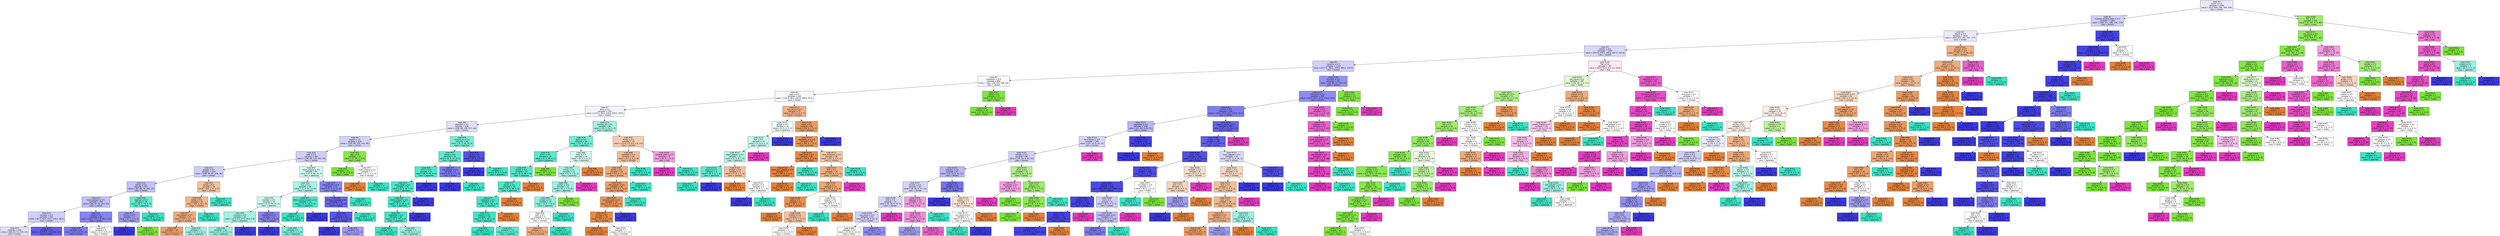 digraph Tree {
node [shape=box, style="filled", color="black", fontname="helvetica"] ;
edge [fontname="helvetica"] ;
0 [label=<node &#35;0<br/>cumin &le; 0.5<br/>samples = 2298<br/>value = [412, 568, 290, 769, 259]<br/>class = korean>, fillcolor="#e8e8fc"] ;
1 [label=<node &#35;1<br/>roasted_sesame_seed &le; 0.5<br/>samples = 1860<br/>value = [408, 221, 286, 766, 179]<br/>class = korean>, fillcolor="#cfcef9"] ;
0 -> 1 [labeldistance=2.5, labelangle=45, headlabel="True"] ;
2 [label=<node &#35;2<br/>starch &le; 0.5<br/>samples = 1619<br/>value = [403, 221, 281, 537, 177]<br/>class = korean>, fillcolor="#eae9fc"] ;
1 -> 2 ;
3 [label=<node &#35;3<br/>cilantro &le; 0.5<br/>samples = 1404<br/>value = [253.0, 219.0, 268.0, 497.0, 167.0]<br/>class = korean>, fillcolor="#d8d7fa"] ;
2 -> 3 ;
4 [label=<node &#35;4<br/>cayenne &le; 0.5<br/>samples = 1243<br/>value = [217.0, 168.0, 259.0, 496.0, 103.0]<br/>class = korean>, fillcolor="#d0cff9"] ;
3 -> 4 ;
5 [label=<node &#35;5<br/>cardamom &le; 0.5<br/>samples = 862<br/>value = [181, 120, 242, 266, 53]<br/>class = korean>, fillcolor="#f7f7fe"] ;
4 -> 5 ;
6 [label=<node &#35;6<br/>pork &le; 0.5<br/>samples = 831<br/>value = [181.0, 90.0, 242.0, 266.0, 52.0]<br/>class = korean>, fillcolor="#f7f7fe"] ;
5 -> 6 ;
7 [label=<node &#35;7<br/>wine &le; 0.5<br/>samples = 759<br/>value = [132.0, 90.0, 229.0, 259.0, 49.0]<br/>class = korean>, fillcolor="#f4f4fe"] ;
6 -> 7 ;
8 [label=<node &#35;8<br/>seaweed &le; 0.5<br/>samples = 678<br/>value = [109, 88, 178, 257, 46]<br/>class = korean>, fillcolor="#e0e0fb"] ;
7 -> 8 ;
9 [label=<node &#35;9<br/>yogurt &le; 0.5<br/>samples = 614<br/>value = [109, 88, 130, 241, 46]<br/>class = korean>, fillcolor="#d2d2f9"] ;
8 -> 9 ;
10 [label=<node &#35;10<br/>sake &le; 0.5<br/>samples = 593<br/>value = [108, 69, 129, 241, 46]<br/>class = korean>, fillcolor="#d0cff9"] ;
9 -> 10 ;
11 [label=<node &#35;11<br/>pepper &le; 0.5<br/>samples = 510<br/>value = [106, 69, 83, 206, 46]<br/>class = korean>, fillcolor="#cfcef9"] ;
10 -> 11 ;
12 [label=<node &#35;12<br/>barley &le; 0.5<br/>samples = 472<br/>value = [83, 68, 74, 205, 42]<br/>class = korean>, fillcolor="#c2c1f7"] ;
11 -> 12 ;
13 [label=<node &#35;13<br/>black_pepper &le; 0.5<br/>samples = 456<br/>value = [83, 67, 61, 203, 42]<br/>class = korean>, fillcolor="#c0bff7"] ;
12 -> 13 ;
14 [label=<node &#35;14<br/>soybean &le; 0.5<br/>samples = 361<br/>value = [67.0, 64.0, 54.0, 138.0, 38.0]<br/>class = korean>, fillcolor="#d0cff9"] ;
13 -> 14 ;
15 [label=<node &#35;15<br/>samples = 326<br/>value = [66, 64, 52, 109, 35]<br/>class = korean>, fillcolor="#dfdefb"] ;
14 -> 15 ;
16 [label=<node &#35;16<br/>samples = 35<br/>value = [1.0, 0.0, 2.0, 29.0, 3.0]<br/>class = korean>, fillcolor="#615eea"] ;
14 -> 16 ;
17 [label=<node &#35;17<br/>bread &le; 0.5<br/>samples = 95<br/>value = [16.0, 3.0, 7.0, 65.0, 4.0]<br/>class = korean>, fillcolor="#8684ef"] ;
13 -> 17 ;
18 [label=<node &#35;18<br/>samples = 91<br/>value = [14, 3, 5, 65, 4]<br/>class = korean>, fillcolor="#7e7cee"] ;
17 -> 18 ;
19 [label=<node &#35;19<br/>samples = 4<br/>value = [2, 0, 2, 0, 0]<br/>class = chinese>, fillcolor="#ffffff"] ;
17 -> 19 ;
20 [label=<node &#35;20<br/>soybean &le; 0.5<br/>samples = 16<br/>value = [0, 1, 13, 2, 0]<br/>class = japanese>, fillcolor="#63ebd1"] ;
12 -> 20 ;
21 [label=<node &#35;21<br/>chicory &le; 0.5<br/>samples = 3<br/>value = [0, 1, 0, 2, 0]<br/>class = korean>, fillcolor="#9e9cf2"] ;
20 -> 21 ;
22 [label=<node &#35;22<br/>samples = 2<br/>value = [0, 0, 0, 2, 0]<br/>class = korean>, fillcolor="#3c39e5"] ;
21 -> 22 ;
23 [label=<node &#35;23<br/>samples = 1<br/>value = [0, 1, 0, 0, 0]<br/>class = indian>, fillcolor="#7be539"] ;
21 -> 23 ;
24 [label=<node &#35;24<br/>samples = 13<br/>value = [0, 0, 13, 0, 0]<br/>class = japanese>, fillcolor="#39e5c5"] ;
20 -> 24 ;
25 [label=<node &#35;25<br/>barley &le; 0.5<br/>samples = 38<br/>value = [23, 1, 9, 1, 4]<br/>class = chinese>, fillcolor="#f2c29f"] ;
11 -> 25 ;
26 [label=<node &#35;26<br/>bread &le; 0.5<br/>samples = 35<br/>value = [23, 1, 6, 1, 4]<br/>class = chinese>, fillcolor="#f0b58b"] ;
25 -> 26 ;
27 [label=<node &#35;27<br/>bell_pepper &le; 0.5<br/>samples = 33<br/>value = [23, 1, 4, 1, 4]<br/>class = chinese>, fillcolor="#eeac7d"] ;
26 -> 27 ;
28 [label=<node &#35;28<br/>samples = 30<br/>value = [23, 1, 2, 1, 3]<br/>class = chinese>, fillcolor="#eca26c"] ;
27 -> 28 ;
29 [label=<node &#35;29<br/>samples = 3<br/>value = [0, 0, 2, 0, 1]<br/>class = japanese>, fillcolor="#9cf2e2"] ;
27 -> 29 ;
30 [label=<node &#35;30<br/>samples = 2<br/>value = [0, 0, 2, 0, 0]<br/>class = japanese>, fillcolor="#39e5c5"] ;
26 -> 30 ;
31 [label=<node &#35;31<br/>samples = 3<br/>value = [0, 0, 3, 0, 0]<br/>class = japanese>, fillcolor="#39e5c5"] ;
25 -> 31 ;
32 [label=<node &#35;32<br/>black_pepper &le; 0.5<br/>samples = 83<br/>value = [2, 0, 46, 35, 0]<br/>class = japanese>, fillcolor="#d2f9f2"] ;
10 -> 32 ;
33 [label=<node &#35;33<br/>rice &le; 0.5<br/>samples = 66<br/>value = [1, 0, 42, 23, 0]<br/>class = japanese>, fillcolor="#a8f4e5"] ;
32 -> 33 ;
34 [label=<node &#35;34<br/>soybean &le; 0.5<br/>samples = 53<br/>value = [1, 0, 30, 22, 0]<br/>class = japanese>, fillcolor="#ccf8f0"] ;
33 -> 34 ;
35 [label=<node &#35;35<br/>mustard &le; 0.5<br/>samples = 42<br/>value = [1.0, 0.0, 27.0, 14.0, 0.0]<br/>class = japanese>, fillcolor="#a3f3e4"] ;
34 -> 35 ;
36 [label=<node &#35;36<br/>samples = 40<br/>value = [1, 0, 27, 12, 0]<br/>class = japanese>, fillcolor="#95f1e0"] ;
35 -> 36 ;
37 [label=<node &#35;37<br/>samples = 2<br/>value = [0, 0, 0, 2, 0]<br/>class = korean>, fillcolor="#3c39e5"] ;
35 -> 37 ;
38 [label=<node &#35;38<br/>vegetable &le; 0.5<br/>samples = 11<br/>value = [0, 0, 3, 8, 0]<br/>class = korean>, fillcolor="#8583ef"] ;
34 -> 38 ;
39 [label=<node &#35;39<br/>samples = 7<br/>value = [0, 0, 0, 7, 0]<br/>class = korean>, fillcolor="#3c39e5"] ;
38 -> 39 ;
40 [label=<node &#35;40<br/>samples = 4<br/>value = [0, 0, 3, 1, 0]<br/>class = japanese>, fillcolor="#7beed8"] ;
38 -> 40 ;
41 [label=<node &#35;41<br/>black_sesame_seed &le; 0.5<br/>samples = 13<br/>value = [0, 0, 12, 1, 0]<br/>class = japanese>, fillcolor="#49e7ca"] ;
33 -> 41 ;
42 [label=<node &#35;42<br/>samples = 12<br/>value = [0, 0, 12, 0, 0]<br/>class = japanese>, fillcolor="#39e5c5"] ;
41 -> 42 ;
43 [label=<node &#35;43<br/>samples = 1<br/>value = [0, 0, 0, 1, 0]<br/>class = korean>, fillcolor="#3c39e5"] ;
41 -> 43 ;
44 [label=<node &#35;44<br/>katsuobushi &le; 0.5<br/>samples = 17<br/>value = [1, 0, 4, 12, 0]<br/>class = korean>, fillcolor="#8785ef"] ;
32 -> 44 ;
45 [label=<node &#35;45<br/>chinese_cabbage &le; 0.5<br/>samples = 15<br/>value = [1, 0, 2, 12, 0]<br/>class = korean>, fillcolor="#6967eb"] ;
44 -> 45 ;
46 [label=<node &#35;46<br/>carrot &le; 0.5<br/>samples = 14<br/>value = [1, 0, 1, 12, 0]<br/>class = korean>, fillcolor="#5a57e9"] ;
45 -> 46 ;
47 [label=<node &#35;47<br/>samples = 9<br/>value = [0, 0, 0, 9, 0]<br/>class = korean>, fillcolor="#3c39e5"] ;
46 -> 47 ;
48 [label=<node &#35;48<br/>samples = 5<br/>value = [1, 0, 1, 3, 0]<br/>class = korean>, fillcolor="#9e9cf2"] ;
46 -> 48 ;
49 [label=<node &#35;49<br/>samples = 1<br/>value = [0, 0, 1, 0, 0]<br/>class = japanese>, fillcolor="#39e5c5"] ;
45 -> 49 ;
50 [label=<node &#35;50<br/>samples = 2<br/>value = [0, 0, 2, 0, 0]<br/>class = japanese>, fillcolor="#39e5c5"] ;
44 -> 50 ;
51 [label=<node &#35;51<br/>egg &le; 0.5<br/>samples = 21<br/>value = [1, 19, 1, 0, 0]<br/>class = indian>, fillcolor="#88e84d"] ;
9 -> 51 ;
52 [label=<node &#35;52<br/>samples = 19<br/>value = [0, 19, 0, 0, 0]<br/>class = indian>, fillcolor="#7be539"] ;
51 -> 52 ;
53 [label=<node &#35;53<br/>cream_cheese &le; 0.5<br/>samples = 2<br/>value = [1, 0, 1, 0, 0]<br/>class = chinese>, fillcolor="#ffffff"] ;
51 -> 53 ;
54 [label=<node &#35;54<br/>samples = 1<br/>value = [1, 0, 0, 0, 0]<br/>class = chinese>, fillcolor="#e58139"] ;
53 -> 54 ;
55 [label=<node &#35;55<br/>samples = 1<br/>value = [0, 0, 1, 0, 0]<br/>class = japanese>, fillcolor="#39e5c5"] ;
53 -> 55 ;
56 [label=<node &#35;56<br/>sesame_oil &le; 0.5<br/>samples = 64<br/>value = [0, 0, 48, 16, 0]<br/>class = japanese>, fillcolor="#7beed8"] ;
8 -> 56 ;
57 [label=<node &#35;57<br/>wheat &le; 0.5<br/>samples = 55<br/>value = [0, 0, 47, 8, 0]<br/>class = japanese>, fillcolor="#5be9cf"] ;
56 -> 57 ;
58 [label=<node &#35;58<br/>onion &le; 0.5<br/>samples = 51<br/>value = [0, 0, 46, 5, 0]<br/>class = japanese>, fillcolor="#4fe8cb"] ;
57 -> 58 ;
59 [label=<node &#35;59<br/>black_bean &le; 0.5<br/>samples = 50<br/>value = [0, 0, 46, 4, 0]<br/>class = japanese>, fillcolor="#4ae7ca"] ;
58 -> 59 ;
60 [label=<node &#35;60<br/>black_pepper &le; 0.5<br/>samples = 49<br/>value = [0, 0, 46, 3, 0]<br/>class = japanese>, fillcolor="#46e7c9"] ;
59 -> 60 ;
61 [label=<node &#35;61<br/>vegetable &le; 0.5<br/>samples = 48<br/>value = [0, 0, 46, 2, 0]<br/>class = japanese>, fillcolor="#42e6c8"] ;
60 -> 61 ;
62 [label=<node &#35;62<br/>samples = 45<br/>value = [0, 0, 44, 1, 0]<br/>class = japanese>, fillcolor="#3de6c6"] ;
61 -> 62 ;
63 [label=<node &#35;63<br/>samples = 3<br/>value = [0, 0, 2, 1, 0]<br/>class = japanese>, fillcolor="#9cf2e2"] ;
61 -> 63 ;
64 [label=<node &#35;64<br/>samples = 1<br/>value = [0, 0, 0, 1, 0]<br/>class = korean>, fillcolor="#3c39e5"] ;
60 -> 64 ;
65 [label=<node &#35;65<br/>samples = 1<br/>value = [0, 0, 0, 1, 0]<br/>class = korean>, fillcolor="#3c39e5"] ;
59 -> 65 ;
66 [label=<node &#35;66<br/>samples = 1<br/>value = [0, 0, 0, 1, 0]<br/>class = korean>, fillcolor="#3c39e5"] ;
58 -> 66 ;
67 [label=<node &#35;67<br/>bell_pepper &le; 0.5<br/>samples = 4<br/>value = [0, 0, 1, 3, 0]<br/>class = korean>, fillcolor="#7d7bee"] ;
57 -> 67 ;
68 [label=<node &#35;68<br/>samples = 3<br/>value = [0, 0, 0, 3, 0]<br/>class = korean>, fillcolor="#3c39e5"] ;
67 -> 68 ;
69 [label=<node &#35;69<br/>samples = 1<br/>value = [0, 0, 1, 0, 0]<br/>class = japanese>, fillcolor="#39e5c5"] ;
67 -> 69 ;
70 [label=<node &#35;70<br/>carrot &le; 0.5<br/>samples = 9<br/>value = [0, 0, 1, 8, 0]<br/>class = korean>, fillcolor="#5452e8"] ;
56 -> 70 ;
71 [label=<node &#35;71<br/>samples = 8<br/>value = [0, 0, 0, 8, 0]<br/>class = korean>, fillcolor="#3c39e5"] ;
70 -> 71 ;
72 [label=<node &#35;72<br/>samples = 1<br/>value = [0, 0, 1, 0, 0]<br/>class = japanese>, fillcolor="#39e5c5"] ;
70 -> 72 ;
73 [label=<node &#35;73<br/>sesame_oil &le; 0.5<br/>samples = 81<br/>value = [23, 2, 51, 2, 3]<br/>class = japanese>, fillcolor="#9ff2e3"] ;
7 -> 73 ;
74 [label=<node &#35;74<br/>garlic &le; 0.5<br/>samples = 58<br/>value = [10, 2, 45, 0, 1]<br/>class = japanese>, fillcolor="#6fecd5"] ;
73 -> 74 ;
75 [label=<node &#35;75<br/>berry &le; 0.5<br/>samples = 44<br/>value = [5, 1, 38, 0, 0]<br/>class = japanese>, fillcolor="#57e9ce"] ;
74 -> 75 ;
76 [label=<node &#35;76<br/>shallot &le; 0.5<br/>samples = 43<br/>value = [5, 0, 38, 0, 0]<br/>class = japanese>, fillcolor="#53e8cd"] ;
75 -> 76 ;
77 [label=<node &#35;77<br/>bacon &le; 0.5<br/>samples = 42<br/>value = [4, 0, 38, 0, 0]<br/>class = japanese>, fillcolor="#4ee8cb"] ;
76 -> 77 ;
78 [label=<node &#35;78<br/>vegetable &le; 0.5<br/>samples = 41<br/>value = [3, 0, 38, 0, 0]<br/>class = japanese>, fillcolor="#49e7ca"] ;
77 -> 78 ;
79 [label=<node &#35;79<br/>scallion &le; 0.5<br/>samples = 40<br/>value = [2, 0, 38, 0, 0]<br/>class = japanese>, fillcolor="#43e6c8"] ;
78 -> 79 ;
80 [label=<node &#35;80<br/>samples = 27<br/>value = [0, 0, 27, 0, 0]<br/>class = japanese>, fillcolor="#39e5c5"] ;
79 -> 80 ;
81 [label=<node &#35;81<br/>samples = 13<br/>value = [2, 0, 11, 0, 0]<br/>class = japanese>, fillcolor="#5dead0"] ;
79 -> 81 ;
82 [label=<node &#35;82<br/>samples = 1<br/>value = [1, 0, 0, 0, 0]<br/>class = chinese>, fillcolor="#e58139"] ;
78 -> 82 ;
83 [label=<node &#35;83<br/>samples = 1<br/>value = [1, 0, 0, 0, 0]<br/>class = chinese>, fillcolor="#e58139"] ;
77 -> 83 ;
84 [label=<node &#35;84<br/>samples = 1<br/>value = [1, 0, 0, 0, 0]<br/>class = chinese>, fillcolor="#e58139"] ;
76 -> 84 ;
85 [label=<node &#35;85<br/>samples = 1<br/>value = [0, 1, 0, 0, 0]<br/>class = indian>, fillcolor="#7be539"] ;
75 -> 85 ;
86 [label=<node &#35;86<br/>bean &le; 0.5<br/>samples = 14<br/>value = [5, 1, 7, 0, 1]<br/>class = japanese>, fillcolor="#d3f9f2"] ;
74 -> 86 ;
87 [label=<node &#35;87<br/>honey &le; 0.5<br/>samples = 12<br/>value = [3, 1, 7, 0, 1]<br/>class = japanese>, fillcolor="#a7f3e5"] ;
86 -> 87 ;
88 [label=<node &#35;88<br/>currant &le; 0.5<br/>samples = 11<br/>value = [3, 1, 7, 0, 0]<br/>class = japanese>, fillcolor="#9cf2e2"] ;
87 -> 88 ;
89 [label=<node &#35;89<br/>vinegar &le; 0.5<br/>samples = 10<br/>value = [3, 0, 7, 0, 0]<br/>class = japanese>, fillcolor="#8ef0de"] ;
88 -> 89 ;
90 [label=<node &#35;90<br/>beef &le; 0.5<br/>samples = 6<br/>value = [3, 0, 3, 0, 0]<br/>class = chinese>, fillcolor="#ffffff"] ;
89 -> 90 ;
91 [label=<node &#35;91<br/>samples = 4<br/>value = [3, 0, 1, 0, 0]<br/>class = chinese>, fillcolor="#eeab7b"] ;
90 -> 91 ;
92 [label=<node &#35;92<br/>samples = 2<br/>value = [0, 0, 2, 0, 0]<br/>class = japanese>, fillcolor="#39e5c5"] ;
90 -> 92 ;
93 [label=<node &#35;93<br/>samples = 4<br/>value = [0, 0, 4, 0, 0]<br/>class = japanese>, fillcolor="#39e5c5"] ;
89 -> 93 ;
94 [label=<node &#35;94<br/>samples = 1<br/>value = [0, 1, 0, 0, 0]<br/>class = indian>, fillcolor="#7be539"] ;
88 -> 94 ;
95 [label=<node &#35;95<br/>samples = 1<br/>value = [0, 0, 0, 0, 1]<br/>class = thai>, fillcolor="#e539c0"] ;
87 -> 95 ;
96 [label=<node &#35;96<br/>samples = 2<br/>value = [2, 0, 0, 0, 0]<br/>class = chinese>, fillcolor="#e58139"] ;
86 -> 96 ;
97 [label=<node &#35;97<br/>honey &le; 0.5<br/>samples = 23<br/>value = [13.0, 0.0, 6.0, 2.0, 2.0]<br/>class = chinese>, fillcolor="#f4cbad"] ;
73 -> 97 ;
98 [label=<node &#35;98<br/>seaweed &le; 0.5<br/>samples = 20<br/>value = [13, 0, 5, 2, 0]<br/>class = chinese>, fillcolor="#f1bc95"] ;
97 -> 98 ;
99 [label=<node &#35;99<br/>barley &le; 0.5<br/>samples = 18<br/>value = [13, 0, 3, 2, 0]<br/>class = chinese>, fillcolor="#eeab7b"] ;
98 -> 99 ;
100 [label=<node &#35;100<br/>bell_pepper &le; 0.5<br/>samples = 16<br/>value = [13, 0, 1, 2, 0]<br/>class = chinese>, fillcolor="#eb9c63"] ;
99 -> 100 ;
101 [label=<node &#35;101<br/>sesame_seed &le; 0.5<br/>samples = 15<br/>value = [13, 0, 0, 2, 0]<br/>class = chinese>, fillcolor="#e99457"] ;
100 -> 101 ;
102 [label=<node &#35;102<br/>shrimp &le; 0.5<br/>samples = 14<br/>value = [13, 0, 0, 1, 0]<br/>class = chinese>, fillcolor="#e78b48"] ;
101 -> 102 ;
103 [label=<node &#35;103<br/>samples = 12<br/>value = [12, 0, 0, 0, 0]<br/>class = chinese>, fillcolor="#e58139"] ;
102 -> 103 ;
104 [label=<node &#35;104<br/>samples = 2<br/>value = [1, 0, 0, 1, 0]<br/>class = chinese>, fillcolor="#ffffff"] ;
102 -> 104 ;
105 [label=<node &#35;105<br/>samples = 1<br/>value = [0, 0, 0, 1, 0]<br/>class = korean>, fillcolor="#3c39e5"] ;
101 -> 105 ;
106 [label=<node &#35;106<br/>samples = 1<br/>value = [0, 0, 1, 0, 0]<br/>class = japanese>, fillcolor="#39e5c5"] ;
100 -> 106 ;
107 [label=<node &#35;107<br/>samples = 2<br/>value = [0, 0, 2, 0, 0]<br/>class = japanese>, fillcolor="#39e5c5"] ;
99 -> 107 ;
108 [label=<node &#35;108<br/>samples = 2<br/>value = [0, 0, 2, 0, 0]<br/>class = japanese>, fillcolor="#39e5c5"] ;
98 -> 108 ;
109 [label=<node &#35;109<br/>sesame_seed &le; 0.5<br/>samples = 3<br/>value = [0, 0, 1, 0, 2]<br/>class = thai>, fillcolor="#f29ce0"] ;
97 -> 109 ;
110 [label=<node &#35;110<br/>samples = 2<br/>value = [0, 0, 0, 0, 2]<br/>class = thai>, fillcolor="#e539c0"] ;
109 -> 110 ;
111 [label=<node &#35;111<br/>samples = 1<br/>value = [0, 0, 1, 0, 0]<br/>class = japanese>, fillcolor="#39e5c5"] ;
109 -> 111 ;
112 [label=<node &#35;112<br/>soy_sauce &le; 0.5<br/>samples = 72<br/>value = [49, 0, 13, 7, 3]<br/>class = chinese>, fillcolor="#efb286"] ;
6 -> 112 ;
113 [label=<node &#35;113<br/>ginger &le; 0.5<br/>samples = 16<br/>value = [3, 0, 6, 5, 2]<br/>class = japanese>, fillcolor="#edfdfa"] ;
112 -> 113 ;
114 [label=<node &#35;114<br/>fish &le; 0.5<br/>samples = 13<br/>value = [3, 0, 6, 2, 2]<br/>class = japanese>, fillcolor="#c4f7ee"] ;
113 -> 114 ;
115 [label=<node &#35;115<br/>black_pepper &le; 0.5<br/>samples = 11<br/>value = [3, 0, 6, 2, 0]<br/>class = japanese>, fillcolor="#b5f5e9"] ;
114 -> 115 ;
116 [label=<node &#35;116<br/>peanut &le; 0.5<br/>samples = 6<br/>value = [0, 0, 5, 1, 0]<br/>class = japanese>, fillcolor="#61ead1"] ;
115 -> 116 ;
117 [label=<node &#35;117<br/>samples = 5<br/>value = [0, 0, 5, 0, 0]<br/>class = japanese>, fillcolor="#39e5c5"] ;
116 -> 117 ;
118 [label=<node &#35;118<br/>samples = 1<br/>value = [0, 0, 0, 1, 0]<br/>class = korean>, fillcolor="#3c39e5"] ;
116 -> 118 ;
119 [label=<node &#35;119<br/>vinegar &le; 0.5<br/>samples = 5<br/>value = [3, 0, 1, 1, 0]<br/>class = chinese>, fillcolor="#f2c09c"] ;
115 -> 119 ;
120 [label=<node &#35;120<br/>samples = 3<br/>value = [3, 0, 0, 0, 0]<br/>class = chinese>, fillcolor="#e58139"] ;
119 -> 120 ;
121 [label=<node &#35;121<br/>tomato &le; 0.5<br/>samples = 2<br/>value = [0, 0, 1, 1, 0]<br/>class = japanese>, fillcolor="#ffffff"] ;
119 -> 121 ;
122 [label=<node &#35;122<br/>samples = 1<br/>value = [0, 0, 0, 1, 0]<br/>class = korean>, fillcolor="#3c39e5"] ;
121 -> 122 ;
123 [label=<node &#35;123<br/>samples = 1<br/>value = [0, 0, 1, 0, 0]<br/>class = japanese>, fillcolor="#39e5c5"] ;
121 -> 123 ;
124 [label=<node &#35;124<br/>samples = 2<br/>value = [0, 0, 0, 0, 2]<br/>class = thai>, fillcolor="#e539c0"] ;
114 -> 124 ;
125 [label=<node &#35;125<br/>samples = 3<br/>value = [0, 0, 0, 3, 0]<br/>class = korean>, fillcolor="#3c39e5"] ;
113 -> 125 ;
126 [label=<node &#35;126<br/>yeast &le; 0.5<br/>samples = 56<br/>value = [46, 0, 7, 2, 1]<br/>class = chinese>, fillcolor="#ea9b61"] ;
112 -> 126 ;
127 [label=<node &#35;127<br/>vegetable_oil &le; 0.5<br/>samples = 54<br/>value = [46, 0, 7, 0, 1]<br/>class = chinese>, fillcolor="#e9965b"] ;
126 -> 127 ;
128 [label=<node &#35;128<br/>beef_broth &le; 0.5<br/>samples = 38<br/>value = [36, 0, 2, 0, 0]<br/>class = chinese>, fillcolor="#e68844"] ;
127 -> 128 ;
129 [label=<node &#35;129<br/>green_bell_pepper &le; 0.5<br/>samples = 37<br/>value = [36, 0, 1, 0, 0]<br/>class = chinese>, fillcolor="#e6843e"] ;
128 -> 129 ;
130 [label=<node &#35;130<br/>samples = 36<br/>value = [36, 0, 0, 0, 0]<br/>class = chinese>, fillcolor="#e58139"] ;
129 -> 130 ;
131 [label=<node &#35;131<br/>samples = 1<br/>value = [0, 0, 1, 0, 0]<br/>class = japanese>, fillcolor="#39e5c5"] ;
129 -> 131 ;
132 [label=<node &#35;132<br/>samples = 1<br/>value = [0, 0, 1, 0, 0]<br/>class = japanese>, fillcolor="#39e5c5"] ;
128 -> 132 ;
133 [label=<node &#35;133<br/>cane_molasses &le; 0.5<br/>samples = 16<br/>value = [10, 0, 5, 0, 1]<br/>class = chinese>, fillcolor="#f3c6a5"] ;
127 -> 133 ;
134 [label=<node &#35;134<br/>fish &le; 0.5<br/>samples = 14<br/>value = [10, 0, 3, 0, 1]<br/>class = chinese>, fillcolor="#eeaf81"] ;
133 -> 134 ;
135 [label=<node &#35;135<br/>rice &le; 0.5<br/>samples = 13<br/>value = [10, 0, 3, 0, 0]<br/>class = chinese>, fillcolor="#eda774"] ;
134 -> 135 ;
136 [label=<node &#35;136<br/>sake &le; 0.5<br/>samples = 9<br/>value = [8, 0, 1, 0, 0]<br/>class = chinese>, fillcolor="#e89152"] ;
135 -> 136 ;
137 [label=<node &#35;137<br/>samples = 6<br/>value = [6, 0, 0, 0, 0]<br/>class = chinese>, fillcolor="#e58139"] ;
136 -> 137 ;
138 [label=<node &#35;138<br/>scallion &le; 0.5<br/>samples = 3<br/>value = [2, 0, 1, 0, 0]<br/>class = chinese>, fillcolor="#f2c09c"] ;
136 -> 138 ;
139 [label=<node &#35;139<br/>samples = 2<br/>value = [1, 0, 1, 0, 0]<br/>class = chinese>, fillcolor="#ffffff"] ;
138 -> 139 ;
140 [label=<node &#35;140<br/>samples = 1<br/>value = [1, 0, 0, 0, 0]<br/>class = chinese>, fillcolor="#e58139"] ;
138 -> 140 ;
141 [label=<node &#35;141<br/>pepper &le; 0.5<br/>samples = 4<br/>value = [2, 0, 2, 0, 0]<br/>class = chinese>, fillcolor="#ffffff"] ;
135 -> 141 ;
142 [label=<node &#35;142<br/>samples = 2<br/>value = [0, 0, 2, 0, 0]<br/>class = japanese>, fillcolor="#39e5c5"] ;
141 -> 142 ;
143 [label=<node &#35;143<br/>samples = 2<br/>value = [2, 0, 0, 0, 0]<br/>class = chinese>, fillcolor="#e58139"] ;
141 -> 143 ;
144 [label=<node &#35;144<br/>samples = 1<br/>value = [0, 0, 0, 0, 1]<br/>class = thai>, fillcolor="#e539c0"] ;
134 -> 144 ;
145 [label=<node &#35;145<br/>samples = 2<br/>value = [0, 0, 2, 0, 0]<br/>class = japanese>, fillcolor="#39e5c5"] ;
133 -> 145 ;
146 [label=<node &#35;146<br/>samples = 2<br/>value = [0, 0, 0, 2, 0]<br/>class = korean>, fillcolor="#3c39e5"] ;
126 -> 146 ;
147 [label=<node &#35;147<br/>coffee &le; 0.5<br/>samples = 31<br/>value = [0, 30, 0, 0, 1]<br/>class = indian>, fillcolor="#7fe640"] ;
5 -> 147 ;
148 [label=<node &#35;148<br/>samples = 30<br/>value = [0, 30, 0, 0, 0]<br/>class = indian>, fillcolor="#7be539"] ;
147 -> 148 ;
149 [label=<node &#35;149<br/>samples = 1<br/>value = [0, 0, 0, 0, 1]<br/>class = thai>, fillcolor="#e539c0"] ;
147 -> 149 ;
150 [label=<node &#35;150<br/>turmeric &le; 0.5<br/>samples = 381<br/>value = [36, 48, 17, 230, 50]<br/>class = korean>, fillcolor="#9593f1"] ;
4 -> 150 ;
151 [label=<node &#35;151<br/>lime_juice &le; 0.5<br/>samples = 358<br/>value = [36.0, 26.0, 17.0, 230.0, 49.0]<br/>class = korean>, fillcolor="#8d8bf0"] ;
150 -> 151 ;
152 [label=<node &#35;152<br/>scallion &le; 0.5<br/>samples = 335<br/>value = [34.0, 25.0, 15.0, 230.0, 31.0]<br/>class = korean>, fillcolor="#807eee"] ;
151 -> 152 ;
153 [label=<node &#35;153<br/>vegetable &le; 0.5<br/>samples = 128<br/>value = [11, 24, 9, 63, 21]<br/>class = korean>, fillcolor="#b6b5f5"] ;
152 -> 153 ;
154 [label=<node &#35;154<br/>lemongrass &le; 0.5<br/>samples = 106<br/>value = [10, 24, 9, 42, 21]<br/>class = korean>, fillcolor="#d4d4f9"] ;
153 -> 154 ;
155 [label=<node &#35;155<br/>tomato &le; 0.5<br/>samples = 99<br/>value = [10, 24, 9, 42, 14]<br/>class = korean>, fillcolor="#d0cff9"] ;
154 -> 155 ;
156 [label=<node &#35;156<br/>soybean &le; 0.5<br/>samples = 87<br/>value = [9, 16, 8, 42, 12]<br/>class = korean>, fillcolor="#b8b6f5"] ;
155 -> 156 ;
157 [label=<node &#35;157<br/>chicken &le; 0.5<br/>samples = 67<br/>value = [6, 16, 6, 27, 12]<br/>class = korean>, fillcolor="#d5d4f9"] ;
156 -> 157 ;
158 [label=<node &#35;158<br/>lime &le; 0.5<br/>samples = 57<br/>value = [5, 16, 5, 25, 6]<br/>class = korean>, fillcolor="#d4d4f9"] ;
157 -> 158 ;
159 [label=<node &#35;159<br/>soy_sauce &le; 0.5<br/>samples = 54<br/>value = [5, 16, 5, 25, 3]<br/>class = korean>, fillcolor="#d1d0f9"] ;
158 -> 159 ;
160 [label=<node &#35;160<br/>samples = 37<br/>value = [3, 16, 2, 14, 2]<br/>class = indian>, fillcolor="#f4fdee"] ;
159 -> 160 ;
161 [label=<node &#35;161<br/>samples = 17<br/>value = [2, 0, 3, 11, 1]<br/>class = korean>, fillcolor="#908ef0"] ;
159 -> 161 ;
162 [label=<node &#35;162<br/>samples = 3<br/>value = [0, 0, 0, 0, 3]<br/>class = thai>, fillcolor="#e539c0"] ;
158 -> 162 ;
163 [label=<node &#35;163<br/>cabbage &le; 0.5<br/>samples = 10<br/>value = [1, 0, 1, 2, 6]<br/>class = thai>, fillcolor="#f29ce0"] ;
157 -> 163 ;
164 [label=<node &#35;164<br/>garlic &le; 0.5<br/>samples = 9<br/>value = [1, 0, 0, 2, 6]<br/>class = thai>, fillcolor="#f08edb"] ;
163 -> 164 ;
165 [label=<node &#35;165<br/>samples = 3<br/>value = [0, 0, 0, 2, 1]<br/>class = korean>, fillcolor="#9e9cf2"] ;
164 -> 165 ;
166 [label=<node &#35;166<br/>samples = 6<br/>value = [1, 0, 0, 0, 5]<br/>class = thai>, fillcolor="#ea61cd"] ;
164 -> 166 ;
167 [label=<node &#35;167<br/>samples = 1<br/>value = [0, 0, 1, 0, 0]<br/>class = japanese>, fillcolor="#39e5c5"] ;
163 -> 167 ;
168 [label=<node &#35;168<br/>vinegar &le; 0.5<br/>samples = 20<br/>value = [3, 0, 2, 15, 0]<br/>class = korean>, fillcolor="#7573ed"] ;
156 -> 168 ;
169 [label=<node &#35;169<br/>samples = 13<br/>value = [0, 0, 0, 13, 0]<br/>class = korean>, fillcolor="#3c39e5"] ;
168 -> 169 ;
170 [label=<node &#35;170<br/>pepper &le; 0.5<br/>samples = 7<br/>value = [3, 0, 2, 2, 0]<br/>class = chinese>, fillcolor="#fae6d7"] ;
168 -> 170 ;
171 [label=<node &#35;171<br/>soy_sauce &le; 0.5<br/>samples = 4<br/>value = [0, 0, 2, 2, 0]<br/>class = japanese>, fillcolor="#ffffff"] ;
170 -> 171 ;
172 [label=<node &#35;172<br/>samples = 2<br/>value = [0, 0, 2, 0, 0]<br/>class = japanese>, fillcolor="#39e5c5"] ;
171 -> 172 ;
173 [label=<node &#35;173<br/>samples = 2<br/>value = [0, 0, 0, 2, 0]<br/>class = korean>, fillcolor="#3c39e5"] ;
171 -> 173 ;
174 [label=<node &#35;174<br/>samples = 3<br/>value = [3, 0, 0, 0, 0]<br/>class = chinese>, fillcolor="#e58139"] ;
170 -> 174 ;
175 [label=<node &#35;175<br/>onion &le; 0.5<br/>samples = 12<br/>value = [1, 8, 1, 0, 2]<br/>class = indian>, fillcolor="#b0ef88"] ;
155 -> 175 ;
176 [label=<node &#35;176<br/>fenugreek &le; 0.5<br/>samples = 3<br/>value = [0, 1, 0, 0, 2]<br/>class = thai>, fillcolor="#f29ce0"] ;
175 -> 176 ;
177 [label=<node &#35;177<br/>samples = 2<br/>value = [0, 0, 0, 0, 2]<br/>class = thai>, fillcolor="#e539c0"] ;
176 -> 177 ;
178 [label=<node &#35;178<br/>samples = 1<br/>value = [0, 1, 0, 0, 0]<br/>class = indian>, fillcolor="#7be539"] ;
176 -> 178 ;
179 [label=<node &#35;179<br/>bay &le; 0.5<br/>samples = 9<br/>value = [1, 7, 1, 0, 0]<br/>class = indian>, fillcolor="#9cec6a"] ;
175 -> 179 ;
180 [label=<node &#35;180<br/>bacon &le; 0.5<br/>samples = 8<br/>value = [1, 7, 0, 0, 0]<br/>class = indian>, fillcolor="#8ee955"] ;
179 -> 180 ;
181 [label=<node &#35;181<br/>samples = 7<br/>value = [0, 7, 0, 0, 0]<br/>class = indian>, fillcolor="#7be539"] ;
180 -> 181 ;
182 [label=<node &#35;182<br/>samples = 1<br/>value = [1, 0, 0, 0, 0]<br/>class = chinese>, fillcolor="#e58139"] ;
180 -> 182 ;
183 [label=<node &#35;183<br/>samples = 1<br/>value = [0, 0, 1, 0, 0]<br/>class = japanese>, fillcolor="#39e5c5"] ;
179 -> 183 ;
184 [label=<node &#35;184<br/>samples = 7<br/>value = [0, 0, 0, 0, 7]<br/>class = thai>, fillcolor="#e539c0"] ;
154 -> 184 ;
185 [label=<node &#35;185<br/>coriander &le; 0.5<br/>samples = 22<br/>value = [1, 0, 0, 21, 0]<br/>class = korean>, fillcolor="#4542e6"] ;
153 -> 185 ;
186 [label=<node &#35;186<br/>samples = 21<br/>value = [0, 0, 0, 21, 0]<br/>class = korean>, fillcolor="#3c39e5"] ;
185 -> 186 ;
187 [label=<node &#35;187<br/>samples = 1<br/>value = [1, 0, 0, 0, 0]<br/>class = chinese>, fillcolor="#e58139"] ;
185 -> 187 ;
188 [label=<node &#35;188<br/>peanut_butter &le; 0.5<br/>samples = 207<br/>value = [23, 1, 6, 167, 10]<br/>class = korean>, fillcolor="#6664eb"] ;
152 -> 188 ;
189 [label=<node &#35;189<br/>vinegar &le; 0.5<br/>samples = 202<br/>value = [23, 1, 6, 167, 5]<br/>class = korean>, fillcolor="#6260ea"] ;
188 -> 189 ;
190 [label=<node &#35;190<br/>bean &le; 0.5<br/>samples = 169<br/>value = [11, 1, 3, 151, 3]<br/>class = korean>, fillcolor="#5250e8"] ;
189 -> 190 ;
191 [label=<node &#35;191<br/>olive_oil &le; 0.5<br/>samples = 163<br/>value = [8, 1, 3, 149, 2]<br/>class = korean>, fillcolor="#4e4be7"] ;
190 -> 191 ;
192 [label=<node &#35;192<br/>chicken &le; 0.5<br/>samples = 161<br/>value = [8.0, 0.0, 2.0, 149.0, 2.0]<br/>class = korean>, fillcolor="#4b49e7"] ;
191 -> 192 ;
193 [label=<node &#35;193<br/>coconut &le; 0.5<br/>samples = 155<br/>value = [8, 0, 0, 146, 1]<br/>class = korean>, fillcolor="#4845e7"] ;
192 -> 193 ;
194 [label=<node &#35;194<br/>sherry &le; 0.5<br/>samples = 154<br/>value = [8, 0, 0, 146, 0]<br/>class = korean>, fillcolor="#4744e6"] ;
193 -> 194 ;
195 [label=<node &#35;195<br/>samples = 153<br/>value = [7.0, 0.0, 0.0, 146.0, 0.0]<br/>class = korean>, fillcolor="#4542e6"] ;
194 -> 195 ;
196 [label=<node &#35;196<br/>samples = 1<br/>value = [1, 0, 0, 0, 0]<br/>class = chinese>, fillcolor="#e58139"] ;
194 -> 196 ;
197 [label=<node &#35;197<br/>samples = 1<br/>value = [0, 0, 0, 0, 1]<br/>class = thai>, fillcolor="#e539c0"] ;
193 -> 197 ;
198 [label=<node &#35;198<br/>nut &le; 0.5<br/>samples = 6<br/>value = [0, 0, 2, 3, 1]<br/>class = korean>, fillcolor="#cecef8"] ;
192 -> 198 ;
199 [label=<node &#35;199<br/>sesame_seed &le; 0.5<br/>samples = 5<br/>value = [0, 0, 2, 3, 0]<br/>class = korean>, fillcolor="#bebdf6"] ;
198 -> 199 ;
200 [label=<node &#35;200<br/>samples = 4<br/>value = [0, 0, 1, 3, 0]<br/>class = korean>, fillcolor="#7d7bee"] ;
199 -> 200 ;
201 [label=<node &#35;201<br/>samples = 1<br/>value = [0, 0, 1, 0, 0]<br/>class = japanese>, fillcolor="#39e5c5"] ;
199 -> 201 ;
202 [label=<node &#35;202<br/>samples = 1<br/>value = [0, 0, 0, 0, 1]<br/>class = thai>, fillcolor="#e539c0"] ;
198 -> 202 ;
203 [label=<node &#35;203<br/>cucumber &le; 0.5<br/>samples = 2<br/>value = [0, 1, 1, 0, 0]<br/>class = indian>, fillcolor="#ffffff"] ;
191 -> 203 ;
204 [label=<node &#35;204<br/>samples = 1<br/>value = [0, 0, 1, 0, 0]<br/>class = japanese>, fillcolor="#39e5c5"] ;
203 -> 204 ;
205 [label=<node &#35;205<br/>samples = 1<br/>value = [0, 1, 0, 0, 0]<br/>class = indian>, fillcolor="#7be539"] ;
203 -> 205 ;
206 [label=<node &#35;206<br/>soybean &le; 0.5<br/>samples = 6<br/>value = [3, 0, 0, 2, 1]<br/>class = chinese>, fillcolor="#f8e0ce"] ;
190 -> 206 ;
207 [label=<node &#35;207<br/>pork &le; 0.5<br/>samples = 5<br/>value = [3, 0, 0, 2, 0]<br/>class = chinese>, fillcolor="#f6d5bd"] ;
206 -> 207 ;
208 [label=<node &#35;208<br/>squid &le; 0.5<br/>samples = 3<br/>value = [1, 0, 0, 2, 0]<br/>class = korean>, fillcolor="#9e9cf2"] ;
207 -> 208 ;
209 [label=<node &#35;209<br/>samples = 2<br/>value = [0, 0, 0, 2, 0]<br/>class = korean>, fillcolor="#3c39e5"] ;
208 -> 209 ;
210 [label=<node &#35;210<br/>samples = 1<br/>value = [1, 0, 0, 0, 0]<br/>class = chinese>, fillcolor="#e58139"] ;
208 -> 210 ;
211 [label=<node &#35;211<br/>samples = 2<br/>value = [2, 0, 0, 0, 0]<br/>class = chinese>, fillcolor="#e58139"] ;
207 -> 211 ;
212 [label=<node &#35;212<br/>samples = 1<br/>value = [0, 0, 0, 0, 1]<br/>class = thai>, fillcolor="#e539c0"] ;
206 -> 212 ;
213 [label=<node &#35;213<br/>black_pepper &le; 0.5<br/>samples = 33<br/>value = [12, 0, 3, 16, 2]<br/>class = korean>, fillcolor="#dad9fa"] ;
189 -> 213 ;
214 [label=<node &#35;214<br/>radish &le; 0.5<br/>samples = 23<br/>value = [12, 0, 2, 7, 2]<br/>class = chinese>, fillcolor="#f7d8c1"] ;
213 -> 214 ;
215 [label=<node &#35;215<br/>lime &le; 0.5<br/>samples = 20<br/>value = [12, 0, 2, 4, 2]<br/>class = chinese>, fillcolor="#f2c09c"] ;
214 -> 215 ;
216 [label=<node &#35;216<br/>sake &le; 0.5<br/>samples = 18<br/>value = [12, 0, 2, 4, 0]<br/>class = chinese>, fillcolor="#f0b78e"] ;
215 -> 216 ;
217 [label=<node &#35;217<br/>vegetable &le; 0.5<br/>samples = 15<br/>value = [11, 0, 0, 4, 0]<br/>class = chinese>, fillcolor="#eeaf81"] ;
216 -> 217 ;
218 [label=<node &#35;218<br/>samples = 12<br/>value = [10, 0, 0, 2, 0]<br/>class = chinese>, fillcolor="#ea9a61"] ;
217 -> 218 ;
219 [label=<node &#35;219<br/>samples = 3<br/>value = [1, 0, 0, 2, 0]<br/>class = korean>, fillcolor="#9e9cf2"] ;
217 -> 219 ;
220 [label=<node &#35;220<br/>rice &le; 0.5<br/>samples = 3<br/>value = [1, 0, 2, 0, 0]<br/>class = japanese>, fillcolor="#9cf2e2"] ;
216 -> 220 ;
221 [label=<node &#35;221<br/>samples = 1<br/>value = [1, 0, 0, 0, 0]<br/>class = chinese>, fillcolor="#e58139"] ;
220 -> 221 ;
222 [label=<node &#35;222<br/>samples = 2<br/>value = [0, 0, 2, 0, 0]<br/>class = japanese>, fillcolor="#39e5c5"] ;
220 -> 222 ;
223 [label=<node &#35;223<br/>samples = 2<br/>value = [0, 0, 0, 0, 2]<br/>class = thai>, fillcolor="#e539c0"] ;
215 -> 223 ;
224 [label=<node &#35;224<br/>samples = 3<br/>value = [0, 0, 0, 3, 0]<br/>class = korean>, fillcolor="#3c39e5"] ;
214 -> 224 ;
225 [label=<node &#35;225<br/>roasted_peanut &le; 0.5<br/>samples = 10<br/>value = [0, 0, 1, 9, 0]<br/>class = korean>, fillcolor="#524fe8"] ;
213 -> 225 ;
226 [label=<node &#35;226<br/>samples = 9<br/>value = [0, 0, 0, 9, 0]<br/>class = korean>, fillcolor="#3c39e5"] ;
225 -> 226 ;
227 [label=<node &#35;227<br/>samples = 1<br/>value = [0, 0, 1, 0, 0]<br/>class = japanese>, fillcolor="#39e5c5"] ;
225 -> 227 ;
228 [label=<node &#35;228<br/>samples = 5<br/>value = [0, 0, 0, 0, 5]<br/>class = thai>, fillcolor="#e539c0"] ;
188 -> 228 ;
229 [label=<node &#35;229<br/>orange &le; 0.5<br/>samples = 23<br/>value = [2, 1, 2, 0, 18]<br/>class = thai>, fillcolor="#eb68cf"] ;
151 -> 229 ;
230 [label=<node &#35;230<br/>soybean &le; 0.5<br/>samples = 22<br/>value = [2, 0, 2, 0, 18]<br/>class = thai>, fillcolor="#ea61cd"] ;
229 -> 230 ;
231 [label=<node &#35;231<br/>pork_sausage &le; 0.5<br/>samples = 21<br/>value = [1, 0, 2, 0, 18]<br/>class = thai>, fillcolor="#e958ca"] ;
230 -> 231 ;
232 [label=<node &#35;232<br/>buckwheat &le; 0.5<br/>samples = 20<br/>value = [0, 0, 2, 0, 18]<br/>class = thai>, fillcolor="#e84fc7"] ;
231 -> 232 ;
233 [label=<node &#35;233<br/>litchi &le; 0.5<br/>samples = 19<br/>value = [0, 0, 1, 0, 18]<br/>class = thai>, fillcolor="#e644c4"] ;
232 -> 233 ;
234 [label=<node &#35;234<br/>samples = 18<br/>value = [0, 0, 0, 0, 18]<br/>class = thai>, fillcolor="#e539c0"] ;
233 -> 234 ;
235 [label=<node &#35;235<br/>samples = 1<br/>value = [0, 0, 1, 0, 0]<br/>class = japanese>, fillcolor="#39e5c5"] ;
233 -> 235 ;
236 [label=<node &#35;236<br/>samples = 1<br/>value = [0, 0, 1, 0, 0]<br/>class = japanese>, fillcolor="#39e5c5"] ;
232 -> 236 ;
237 [label=<node &#35;237<br/>samples = 1<br/>value = [1, 0, 0, 0, 0]<br/>class = chinese>, fillcolor="#e58139"] ;
231 -> 237 ;
238 [label=<node &#35;238<br/>samples = 1<br/>value = [1, 0, 0, 0, 0]<br/>class = chinese>, fillcolor="#e58139"] ;
230 -> 238 ;
239 [label=<node &#35;239<br/>samples = 1<br/>value = [0, 1, 0, 0, 0]<br/>class = indian>, fillcolor="#7be539"] ;
229 -> 239 ;
240 [label=<node &#35;240<br/>basil &le; 0.5<br/>samples = 23<br/>value = [0, 22, 0, 0, 1]<br/>class = indian>, fillcolor="#81e642"] ;
150 -> 240 ;
241 [label=<node &#35;241<br/>samples = 22<br/>value = [0, 22, 0, 0, 0]<br/>class = indian>, fillcolor="#7be539"] ;
240 -> 241 ;
242 [label=<node &#35;242<br/>samples = 1<br/>value = [0, 0, 0, 0, 1]<br/>class = thai>, fillcolor="#e539c0"] ;
240 -> 242 ;
243 [label=<node &#35;243<br/>fish &le; 0.5<br/>samples = 161<br/>value = [36.0, 51.0, 9.0, 1.0, 64.0]<br/>class = thai>, fillcolor="#fce8f8"] ;
3 -> 243 ;
244 [label=<node &#35;244<br/>soy_sauce &le; 0.5<br/>samples = 105<br/>value = [32, 49, 7, 0, 17]<br/>class = indian>, fillcolor="#e0f9d1"] ;
243 -> 244 ;
245 [label=<node &#35;245<br/>sesame_oil &le; 0.5<br/>samples = 74<br/>value = [10, 49, 3, 0, 12]<br/>class = indian>, fillcolor="#b0ef89"] ;
244 -> 245 ;
246 [label=<node &#35;246<br/>bean &le; 0.5<br/>samples = 68<br/>value = [5, 49, 2, 0, 12]<br/>class = indian>, fillcolor="#a8ee7c"] ;
245 -> 246 ;
247 [label=<node &#35;247<br/>root &le; 0.5<br/>samples = 60<br/>value = [2, 47, 2, 0, 9]<br/>class = indian>, fillcolor="#9dec6b"] ;
246 -> 247 ;
248 [label=<node &#35;248<br/>scallion &le; 0.5<br/>samples = 58<br/>value = [2, 47, 2, 0, 7]<br/>class = indian>, fillcolor="#97eb64"] ;
247 -> 248 ;
249 [label=<node &#35;249<br/>avocado &le; 0.5<br/>samples = 48<br/>value = [1, 42, 2, 0, 3]<br/>class = indian>, fillcolor="#8de853"] ;
248 -> 249 ;
250 [label=<node &#35;250<br/>salmon &le; 0.5<br/>samples = 47<br/>value = [1.0, 42.0, 1.0, 0.0, 3.0]<br/>class = indian>, fillcolor="#8ae850"] ;
249 -> 250 ;
251 [label=<node &#35;251<br/>wine &le; 0.5<br/>samples = 46<br/>value = [1, 42, 0, 0, 3]<br/>class = indian>, fillcolor="#87e74b"] ;
250 -> 251 ;
252 [label=<node &#35;252<br/>lemongrass &le; 0.5<br/>samples = 45<br/>value = [1, 42, 0, 0, 2]<br/>class = indian>, fillcolor="#84e747"] ;
251 -> 252 ;
253 [label=<node &#35;253<br/>chicken_broth &le; 0.5<br/>samples = 44<br/>value = [1, 42, 0, 0, 1]<br/>class = indian>, fillcolor="#81e642"] ;
252 -> 253 ;
254 [label=<node &#35;254<br/>samples = 42<br/>value = [0, 41, 0, 0, 1]<br/>class = indian>, fillcolor="#7ee63e"] ;
253 -> 254 ;
255 [label=<node &#35;255<br/>samples = 2<br/>value = [1, 1, 0, 0, 0]<br/>class = chinese>, fillcolor="#ffffff"] ;
253 -> 255 ;
256 [label=<node &#35;256<br/>samples = 1<br/>value = [0, 0, 0, 0, 1]<br/>class = thai>, fillcolor="#e539c0"] ;
252 -> 256 ;
257 [label=<node &#35;257<br/>samples = 1<br/>value = [0, 0, 0, 0, 1]<br/>class = thai>, fillcolor="#e539c0"] ;
251 -> 257 ;
258 [label=<node &#35;258<br/>samples = 1<br/>value = [0, 0, 1, 0, 0]<br/>class = japanese>, fillcolor="#39e5c5"] ;
250 -> 258 ;
259 [label=<node &#35;259<br/>samples = 1<br/>value = [0, 0, 1, 0, 0]<br/>class = japanese>, fillcolor="#39e5c5"] ;
249 -> 259 ;
260 [label=<node &#35;260<br/>garlic &le; 0.5<br/>samples = 10<br/>value = [1, 5, 0, 0, 4]<br/>class = indian>, fillcolor="#e9fbde"] ;
248 -> 260 ;
261 [label=<node &#35;261<br/>bread &le; 0.5<br/>samples = 8<br/>value = [1, 5, 0, 0, 2]<br/>class = indian>, fillcolor="#bdf29c"] ;
260 -> 261 ;
262 [label=<node &#35;262<br/>scallop &le; 0.5<br/>samples = 6<br/>value = [1, 5, 0, 0, 0]<br/>class = indian>, fillcolor="#95ea61"] ;
261 -> 262 ;
263 [label=<node &#35;263<br/>samples = 5<br/>value = [0, 5, 0, 0, 0]<br/>class = indian>, fillcolor="#7be539"] ;
262 -> 263 ;
264 [label=<node &#35;264<br/>samples = 1<br/>value = [1, 0, 0, 0, 0]<br/>class = chinese>, fillcolor="#e58139"] ;
262 -> 264 ;
265 [label=<node &#35;265<br/>samples = 2<br/>value = [0, 0, 0, 0, 2]<br/>class = thai>, fillcolor="#e539c0"] ;
261 -> 265 ;
266 [label=<node &#35;266<br/>samples = 2<br/>value = [0, 0, 0, 0, 2]<br/>class = thai>, fillcolor="#e539c0"] ;
260 -> 266 ;
267 [label=<node &#35;267<br/>samples = 2<br/>value = [0, 0, 0, 0, 2]<br/>class = thai>, fillcolor="#e539c0"] ;
247 -> 267 ;
268 [label=<node &#35;268<br/>turmeric &le; 0.5<br/>samples = 8<br/>value = [3, 2, 0, 0, 3]<br/>class = chinese>, fillcolor="#ffffff"] ;
246 -> 268 ;
269 [label=<node &#35;269<br/>rice &le; 0.5<br/>samples = 6<br/>value = [3, 0, 0, 0, 3]<br/>class = chinese>, fillcolor="#ffffff"] ;
268 -> 269 ;
270 [label=<node &#35;270<br/>scallion &le; 0.5<br/>samples = 4<br/>value = [3, 0, 0, 0, 1]<br/>class = chinese>, fillcolor="#eeab7b"] ;
269 -> 270 ;
271 [label=<node &#35;271<br/>samples = 3<br/>value = [3, 0, 0, 0, 0]<br/>class = chinese>, fillcolor="#e58139"] ;
270 -> 271 ;
272 [label=<node &#35;272<br/>samples = 1<br/>value = [0, 0, 0, 0, 1]<br/>class = thai>, fillcolor="#e539c0"] ;
270 -> 272 ;
273 [label=<node &#35;273<br/>samples = 2<br/>value = [0, 0, 0, 0, 2]<br/>class = thai>, fillcolor="#e539c0"] ;
269 -> 273 ;
274 [label=<node &#35;274<br/>samples = 2<br/>value = [0, 2, 0, 0, 0]<br/>class = indian>, fillcolor="#7be539"] ;
268 -> 274 ;
275 [label=<node &#35;275<br/>shallot &le; 0.5<br/>samples = 6<br/>value = [5, 0, 1, 0, 0]<br/>class = chinese>, fillcolor="#ea9a61"] ;
245 -> 275 ;
276 [label=<node &#35;276<br/>samples = 5<br/>value = [5, 0, 0, 0, 0]<br/>class = chinese>, fillcolor="#e58139"] ;
275 -> 276 ;
277 [label=<node &#35;277<br/>samples = 1<br/>value = [0, 0, 1, 0, 0]<br/>class = japanese>, fillcolor="#39e5c5"] ;
275 -> 277 ;
278 [label=<node &#35;278<br/>scallion &le; 0.5<br/>samples = 31<br/>value = [22, 0, 4, 0, 5]<br/>class = chinese>, fillcolor="#eead7e"] ;
244 -> 278 ;
279 [label=<node &#35;279<br/>chicken &le; 0.5<br/>samples = 13<br/>value = [5, 0, 3, 0, 5]<br/>class = chinese>, fillcolor="#ffffff"] ;
278 -> 279 ;
280 [label=<node &#35;280<br/>cream_cheese &le; 0.5<br/>samples = 10<br/>value = [2, 0, 3, 0, 5]<br/>class = thai>, fillcolor="#f8c6ed"] ;
279 -> 280 ;
281 [label=<node &#35;281<br/>cider &le; 0.5<br/>samples = 9<br/>value = [1, 0, 3, 0, 5]<br/>class = thai>, fillcolor="#f6bdea"] ;
280 -> 281 ;
282 [label=<node &#35;282<br/>garlic &le; 0.5<br/>samples = 8<br/>value = [0, 0, 3, 0, 5]<br/>class = thai>, fillcolor="#f5b0e6"] ;
281 -> 282 ;
283 [label=<node &#35;283<br/>samples = 1<br/>value = [0, 0, 1, 0, 0]<br/>class = japanese>, fillcolor="#39e5c5"] ;
282 -> 283 ;
284 [label=<node &#35;284<br/>vinegar &le; 0.5<br/>samples = 7<br/>value = [0, 0, 2, 0, 5]<br/>class = thai>, fillcolor="#ef88d9"] ;
282 -> 284 ;
285 [label=<node &#35;285<br/>samples = 4<br/>value = [0, 0, 0, 0, 4]<br/>class = thai>, fillcolor="#e539c0"] ;
284 -> 285 ;
286 [label=<node &#35;286<br/>bell_pepper &le; 0.5<br/>samples = 3<br/>value = [0, 0, 2, 0, 1]<br/>class = japanese>, fillcolor="#9cf2e2"] ;
284 -> 286 ;
287 [label=<node &#35;287<br/>samples = 1<br/>value = [0, 0, 1, 0, 0]<br/>class = japanese>, fillcolor="#39e5c5"] ;
286 -> 287 ;
288 [label=<node &#35;288<br/>samples = 2<br/>value = [0, 0, 1, 0, 1]<br/>class = japanese>, fillcolor="#ffffff"] ;
286 -> 288 ;
289 [label=<node &#35;289<br/>samples = 1<br/>value = [1, 0, 0, 0, 0]<br/>class = chinese>, fillcolor="#e58139"] ;
281 -> 289 ;
290 [label=<node &#35;290<br/>samples = 1<br/>value = [1, 0, 0, 0, 0]<br/>class = chinese>, fillcolor="#e58139"] ;
280 -> 290 ;
291 [label=<node &#35;291<br/>samples = 3<br/>value = [3, 0, 0, 0, 0]<br/>class = chinese>, fillcolor="#e58139"] ;
279 -> 291 ;
292 [label=<node &#35;292<br/>carrot &le; 0.5<br/>samples = 18<br/>value = [17, 0, 1, 0, 0]<br/>class = chinese>, fillcolor="#e78845"] ;
278 -> 292 ;
293 [label=<node &#35;293<br/>samples = 16<br/>value = [16, 0, 0, 0, 0]<br/>class = chinese>, fillcolor="#e58139"] ;
292 -> 293 ;
294 [label=<node &#35;294<br/>bell_pepper &le; 0.5<br/>samples = 2<br/>value = [1, 0, 1, 0, 0]<br/>class = chinese>, fillcolor="#ffffff"] ;
292 -> 294 ;
295 [label=<node &#35;295<br/>samples = 1<br/>value = [1, 0, 0, 0, 0]<br/>class = chinese>, fillcolor="#e58139"] ;
294 -> 295 ;
296 [label=<node &#35;296<br/>samples = 1<br/>value = [0, 0, 1, 0, 0]<br/>class = japanese>, fillcolor="#39e5c5"] ;
294 -> 296 ;
297 [label=<node &#35;297<br/>sesame_oil &le; 0.5<br/>samples = 56<br/>value = [4, 2, 2, 1, 47]<br/>class = thai>, fillcolor="#ea5bcb"] ;
243 -> 297 ;
298 [label=<node &#35;298<br/>mandarin_peel &le; 0.5<br/>samples = 49<br/>value = [1.0, 2.0, 1.0, 1.0, 44.0]<br/>class = thai>, fillcolor="#e84ec7"] ;
297 -> 298 ;
299 [label=<node &#35;299<br/>yogurt &le; 0.5<br/>samples = 48<br/>value = [1, 2, 0, 1, 44]<br/>class = thai>, fillcolor="#e74ac5"] ;
298 -> 299 ;
300 [label=<node &#35;300<br/>cabbage &le; 0.5<br/>samples = 46<br/>value = [1, 1, 0, 1, 43]<br/>class = thai>, fillcolor="#e746c4"] ;
299 -> 300 ;
301 [label=<node &#35;301<br/>crab &le; 0.5<br/>samples = 43<br/>value = [0, 1, 0, 1, 41]<br/>class = thai>, fillcolor="#e642c3"] ;
300 -> 301 ;
302 [label=<node &#35;302<br/>turmeric &le; 0.5<br/>samples = 40<br/>value = [0, 1, 0, 0, 39]<br/>class = thai>, fillcolor="#e63ec2"] ;
301 -> 302 ;
303 [label=<node &#35;303<br/>samples = 37<br/>value = [0, 0, 0, 0, 37]<br/>class = thai>, fillcolor="#e539c0"] ;
302 -> 303 ;
304 [label=<node &#35;304<br/>chicken &le; 0.5<br/>samples = 3<br/>value = [0, 1, 0, 0, 2]<br/>class = thai>, fillcolor="#f29ce0"] ;
302 -> 304 ;
305 [label=<node &#35;305<br/>samples = 1<br/>value = [0, 1, 0, 0, 0]<br/>class = indian>, fillcolor="#7be539"] ;
304 -> 305 ;
306 [label=<node &#35;306<br/>samples = 2<br/>value = [0, 0, 0, 0, 2]<br/>class = thai>, fillcolor="#e539c0"] ;
304 -> 306 ;
307 [label=<node &#35;307<br/>pepper &le; 0.5<br/>samples = 3<br/>value = [0, 0, 0, 1, 2]<br/>class = thai>, fillcolor="#f29ce0"] ;
301 -> 307 ;
308 [label=<node &#35;308<br/>samples = 2<br/>value = [0, 0, 0, 0, 2]<br/>class = thai>, fillcolor="#e539c0"] ;
307 -> 308 ;
309 [label=<node &#35;309<br/>samples = 1<br/>value = [0, 0, 0, 1, 0]<br/>class = korean>, fillcolor="#3c39e5"] ;
307 -> 309 ;
310 [label=<node &#35;310<br/>mushroom &le; 0.5<br/>samples = 3<br/>value = [1, 0, 0, 0, 2]<br/>class = thai>, fillcolor="#f29ce0"] ;
300 -> 310 ;
311 [label=<node &#35;311<br/>samples = 2<br/>value = [0, 0, 0, 0, 2]<br/>class = thai>, fillcolor="#e539c0"] ;
310 -> 311 ;
312 [label=<node &#35;312<br/>samples = 1<br/>value = [1, 0, 0, 0, 0]<br/>class = chinese>, fillcolor="#e58139"] ;
310 -> 312 ;
313 [label=<node &#35;313<br/>tomato &le; 0.5<br/>samples = 2<br/>value = [0, 1, 0, 0, 1]<br/>class = indian>, fillcolor="#ffffff"] ;
299 -> 313 ;
314 [label=<node &#35;314<br/>samples = 1<br/>value = [0, 0, 0, 0, 1]<br/>class = thai>, fillcolor="#e539c0"] ;
313 -> 314 ;
315 [label=<node &#35;315<br/>samples = 1<br/>value = [0, 1, 0, 0, 0]<br/>class = indian>, fillcolor="#7be539"] ;
313 -> 315 ;
316 [label=<node &#35;316<br/>samples = 1<br/>value = [0, 0, 1, 0, 0]<br/>class = japanese>, fillcolor="#39e5c5"] ;
298 -> 316 ;
317 [label=<node &#35;317<br/>lime_juice &le; 0.5<br/>samples = 7<br/>value = [3, 0, 1, 0, 3]<br/>class = chinese>, fillcolor="#ffffff"] ;
297 -> 317 ;
318 [label=<node &#35;318<br/>sake &le; 0.5<br/>samples = 4<br/>value = [3, 0, 1, 0, 0]<br/>class = chinese>, fillcolor="#eeab7b"] ;
317 -> 318 ;
319 [label=<node &#35;319<br/>samples = 3<br/>value = [3, 0, 0, 0, 0]<br/>class = chinese>, fillcolor="#e58139"] ;
318 -> 319 ;
320 [label=<node &#35;320<br/>samples = 1<br/>value = [0, 0, 1, 0, 0]<br/>class = japanese>, fillcolor="#39e5c5"] ;
318 -> 320 ;
321 [label=<node &#35;321<br/>samples = 3<br/>value = [0, 0, 0, 0, 3]<br/>class = thai>, fillcolor="#e539c0"] ;
317 -> 321 ;
322 [label=<node &#35;322<br/>coconut &le; 0.5<br/>samples = 215<br/>value = [150, 2, 13, 40, 10]<br/>class = chinese>, fillcolor="#efb083"] ;
2 -> 322 ;
323 [label=<node &#35;323<br/>pork &le; 0.5<br/>samples = 209<br/>value = [150, 2, 12, 40, 5]<br/>class = chinese>, fillcolor="#eead7e"] ;
322 -> 323 ;
324 [label=<node &#35;324<br/>scallion &le; 0.5<br/>samples = 158<br/>value = [102, 2, 12, 37, 5]<br/>class = chinese>, fillcolor="#f1bb95"] ;
323 -> 324 ;
325 [label=<node &#35;325<br/>chicken_broth &le; 0.5<br/>samples = 94<br/>value = [49, 2, 9, 29, 5]<br/>class = chinese>, fillcolor="#f7d8c2"] ;
324 -> 325 ;
326 [label=<node &#35;326<br/>cream &le; 0.5<br/>samples = 76<br/>value = [35, 2, 8, 29, 2]<br/>class = chinese>, fillcolor="#fcefe6"] ;
325 -> 326 ;
327 [label=<node &#35;327<br/>shrimp &le; 0.5<br/>samples = 73<br/>value = [35, 0, 7, 29, 2]<br/>class = chinese>, fillcolor="#fbeee4"] ;
326 -> 327 ;
328 [label=<node &#35;328<br/>pineapple &le; 0.5<br/>samples = 56<br/>value = [24, 0, 4, 27, 1]<br/>class = korean>, fillcolor="#edecfd"] ;
327 -> 328 ;
329 [label=<node &#35;329<br/>sherry &le; 0.5<br/>samples = 51<br/>value = [19, 0, 4, 27, 1]<br/>class = korean>, fillcolor="#cecef8"] ;
328 -> 329 ;
330 [label=<node &#35;330<br/>pepper &le; 0.5<br/>samples = 46<br/>value = [14.0, 0.0, 4.0, 27.0, 1.0]<br/>class = korean>, fillcolor="#b0aff4"] ;
329 -> 330 ;
331 [label=<node &#35;331<br/>pea &le; 0.5<br/>samples = 43<br/>value = [11, 0, 4, 27, 1]<br/>class = korean>, fillcolor="#9e9cf2"] ;
330 -> 331 ;
332 [label=<node &#35;332<br/>wheat &le; 0.5<br/>samples = 41<br/>value = [9, 0, 4, 27, 1]<br/>class = korean>, fillcolor="#9190f0"] ;
331 -> 332 ;
333 [label=<node &#35;333<br/>mint &le; 0.5<br/>samples = 33<br/>value = [9, 0, 4, 19, 1]<br/>class = korean>, fillcolor="#aeacf4"] ;
332 -> 333 ;
334 [label=<node &#35;334<br/>samples = 32<br/>value = [9, 0, 4, 19, 0]<br/>class = korean>, fillcolor="#aaa9f4"] ;
333 -> 334 ;
335 [label=<node &#35;335<br/>samples = 1<br/>value = [0, 0, 0, 0, 1]<br/>class = thai>, fillcolor="#e539c0"] ;
333 -> 335 ;
336 [label=<node &#35;336<br/>samples = 8<br/>value = [0, 0, 0, 8, 0]<br/>class = korean>, fillcolor="#3c39e5"] ;
332 -> 336 ;
337 [label=<node &#35;337<br/>samples = 2<br/>value = [2, 0, 0, 0, 0]<br/>class = chinese>, fillcolor="#e58139"] ;
331 -> 337 ;
338 [label=<node &#35;338<br/>samples = 3<br/>value = [3, 0, 0, 0, 0]<br/>class = chinese>, fillcolor="#e58139"] ;
330 -> 338 ;
339 [label=<node &#35;339<br/>samples = 5<br/>value = [5, 0, 0, 0, 0]<br/>class = chinese>, fillcolor="#e58139"] ;
329 -> 339 ;
340 [label=<node &#35;340<br/>samples = 5<br/>value = [5, 0, 0, 0, 0]<br/>class = chinese>, fillcolor="#e58139"] ;
328 -> 340 ;
341 [label=<node &#35;341<br/>carrot &le; 0.5<br/>samples = 17<br/>value = [11, 0, 3, 2, 1]<br/>class = chinese>, fillcolor="#f0b78e"] ;
327 -> 341 ;
342 [label=<node &#35;342<br/>wheat &le; 0.5<br/>samples = 15<br/>value = [11, 0, 2, 1, 1]<br/>class = chinese>, fillcolor="#eda876"] ;
341 -> 342 ;
343 [label=<node &#35;343<br/>palm &le; 0.5<br/>samples = 11<br/>value = [10, 0, 0, 0, 1]<br/>class = chinese>, fillcolor="#e88e4d"] ;
342 -> 343 ;
344 [label=<node &#35;344<br/>samples = 10<br/>value = [10, 0, 0, 0, 0]<br/>class = chinese>, fillcolor="#e58139"] ;
343 -> 344 ;
345 [label=<node &#35;345<br/>samples = 1<br/>value = [0, 0, 0, 0, 1]<br/>class = thai>, fillcolor="#e539c0"] ;
343 -> 345 ;
346 [label=<node &#35;346<br/>pepper &le; 0.5<br/>samples = 4<br/>value = [1, 0, 2, 1, 0]<br/>class = japanese>, fillcolor="#bdf6ec"] ;
342 -> 346 ;
347 [label=<node &#35;347<br/>sea_algae &le; 0.5<br/>samples = 3<br/>value = [0, 0, 2, 1, 0]<br/>class = japanese>, fillcolor="#9cf2e2"] ;
346 -> 347 ;
348 [label=<node &#35;348<br/>samples = 2<br/>value = [0, 0, 2, 0, 0]<br/>class = japanese>, fillcolor="#39e5c5"] ;
347 -> 348 ;
349 [label=<node &#35;349<br/>samples = 1<br/>value = [0, 0, 0, 1, 0]<br/>class = korean>, fillcolor="#3c39e5"] ;
347 -> 349 ;
350 [label=<node &#35;350<br/>samples = 1<br/>value = [1, 0, 0, 0, 0]<br/>class = chinese>, fillcolor="#e58139"] ;
346 -> 350 ;
351 [label=<node &#35;351<br/>seaweed &le; 0.5<br/>samples = 2<br/>value = [0, 0, 1, 1, 0]<br/>class = japanese>, fillcolor="#ffffff"] ;
341 -> 351 ;
352 [label=<node &#35;352<br/>samples = 1<br/>value = [0, 0, 0, 1, 0]<br/>class = korean>, fillcolor="#3c39e5"] ;
351 -> 352 ;
353 [label=<node &#35;353<br/>samples = 1<br/>value = [0, 0, 1, 0, 0]<br/>class = japanese>, fillcolor="#39e5c5"] ;
351 -> 353 ;
354 [label=<node &#35;354<br/>cayenne &le; 0.5<br/>samples = 3<br/>value = [0, 2, 1, 0, 0]<br/>class = indian>, fillcolor="#bdf29c"] ;
326 -> 354 ;
355 [label=<node &#35;355<br/>samples = 1<br/>value = [0, 0, 1, 0, 0]<br/>class = japanese>, fillcolor="#39e5c5"] ;
354 -> 355 ;
356 [label=<node &#35;356<br/>samples = 2<br/>value = [0, 2, 0, 0, 0]<br/>class = indian>, fillcolor="#7be539"] ;
354 -> 356 ;
357 [label=<node &#35;357<br/>bell_pepper &le; 0.5<br/>samples = 18<br/>value = [14, 0, 1, 0, 3]<br/>class = chinese>, fillcolor="#eca36e"] ;
325 -> 357 ;
358 [label=<node &#35;358<br/>radish &le; 0.5<br/>samples = 15<br/>value = [14, 0, 0, 0, 1]<br/>class = chinese>, fillcolor="#e78a47"] ;
357 -> 358 ;
359 [label=<node &#35;359<br/>samples = 14<br/>value = [14, 0, 0, 0, 0]<br/>class = chinese>, fillcolor="#e58139"] ;
358 -> 359 ;
360 [label=<node &#35;360<br/>samples = 1<br/>value = [0, 0, 0, 0, 1]<br/>class = thai>, fillcolor="#e539c0"] ;
358 -> 360 ;
361 [label=<node &#35;361<br/>black_pepper &le; 0.5<br/>samples = 3<br/>value = [0, 0, 1, 0, 2]<br/>class = thai>, fillcolor="#f29ce0"] ;
357 -> 361 ;
362 [label=<node &#35;362<br/>samples = 2<br/>value = [0, 0, 0, 0, 2]<br/>class = thai>, fillcolor="#e539c0"] ;
361 -> 362 ;
363 [label=<node &#35;363<br/>samples = 1<br/>value = [0, 0, 1, 0, 0]<br/>class = japanese>, fillcolor="#39e5c5"] ;
361 -> 363 ;
364 [label=<node &#35;364<br/>pear &le; 0.5<br/>samples = 64<br/>value = [53, 0, 3, 8, 0]<br/>class = chinese>, fillcolor="#ea9a60"] ;
324 -> 364 ;
365 [label=<node &#35;365<br/>lime_juice &le; 0.5<br/>samples = 62<br/>value = [53, 0, 3, 6, 0]<br/>class = chinese>, fillcolor="#e99559"] ;
364 -> 365 ;
366 [label=<node &#35;366<br/>pumpkin &le; 0.5<br/>samples = 61<br/>value = [53, 0, 2, 6, 0]<br/>class = chinese>, fillcolor="#e99356"] ;
365 -> 366 ;
367 [label=<node &#35;367<br/>ginger &le; 0.5<br/>samples = 60<br/>value = [53, 0, 2, 5, 0]<br/>class = chinese>, fillcolor="#e89152"] ;
366 -> 367 ;
368 [label=<node &#35;368<br/>pepper &le; 0.5<br/>samples = 20<br/>value = [15, 0, 2, 3, 0]<br/>class = chinese>, fillcolor="#eda673"] ;
367 -> 368 ;
369 [label=<node &#35;369<br/>nut &le; 0.5<br/>samples = 19<br/>value = [15, 0, 1, 3, 0]<br/>class = chinese>, fillcolor="#eca06a"] ;
368 -> 369 ;
370 [label=<node &#35;370<br/>cucumber &le; 0.5<br/>samples = 14<br/>value = [13, 0, 0, 1, 0]<br/>class = chinese>, fillcolor="#e78b48"] ;
369 -> 370 ;
371 [label=<node &#35;371<br/>samples = 13<br/>value = [13, 0, 0, 0, 0]<br/>class = chinese>, fillcolor="#e58139"] ;
370 -> 371 ;
372 [label=<node &#35;372<br/>samples = 1<br/>value = [0, 0, 0, 1, 0]<br/>class = korean>, fillcolor="#3c39e5"] ;
370 -> 372 ;
373 [label=<node &#35;373<br/>vinegar &le; 0.5<br/>samples = 5<br/>value = [2, 0, 1, 2, 0]<br/>class = chinese>, fillcolor="#ffffff"] ;
369 -> 373 ;
374 [label=<node &#35;374<br/>vegetable_oil &le; 0.5<br/>samples = 3<br/>value = [0, 0, 1, 2, 0]<br/>class = korean>, fillcolor="#9e9cf2"] ;
373 -> 374 ;
375 [label=<node &#35;375<br/>samples = 2<br/>value = [0, 0, 0, 2, 0]<br/>class = korean>, fillcolor="#3c39e5"] ;
374 -> 375 ;
376 [label=<node &#35;376<br/>samples = 1<br/>value = [0, 0, 1, 0, 0]<br/>class = japanese>, fillcolor="#39e5c5"] ;
374 -> 376 ;
377 [label=<node &#35;377<br/>samples = 2<br/>value = [2, 0, 0, 0, 0]<br/>class = chinese>, fillcolor="#e58139"] ;
373 -> 377 ;
378 [label=<node &#35;378<br/>samples = 1<br/>value = [0, 0, 1, 0, 0]<br/>class = japanese>, fillcolor="#39e5c5"] ;
368 -> 378 ;
379 [label=<node &#35;379<br/>mackerel &le; 0.5<br/>samples = 40<br/>value = [38, 0, 0, 2, 0]<br/>class = chinese>, fillcolor="#e68843"] ;
367 -> 379 ;
380 [label=<node &#35;380<br/>vegetable &le; 0.5<br/>samples = 39<br/>value = [38, 0, 0, 1, 0]<br/>class = chinese>, fillcolor="#e6843e"] ;
379 -> 380 ;
381 [label=<node &#35;381<br/>samples = 34<br/>value = [34, 0, 0, 0, 0]<br/>class = chinese>, fillcolor="#e58139"] ;
380 -> 381 ;
382 [label=<node &#35;382<br/>vinegar &le; 0.5<br/>samples = 5<br/>value = [4, 0, 0, 1, 0]<br/>class = chinese>, fillcolor="#eca06a"] ;
380 -> 382 ;
383 [label=<node &#35;383<br/>samples = 4<br/>value = [4, 0, 0, 0, 0]<br/>class = chinese>, fillcolor="#e58139"] ;
382 -> 383 ;
384 [label=<node &#35;384<br/>samples = 1<br/>value = [0, 0, 0, 1, 0]<br/>class = korean>, fillcolor="#3c39e5"] ;
382 -> 384 ;
385 [label=<node &#35;385<br/>samples = 1<br/>value = [0, 0, 0, 1, 0]<br/>class = korean>, fillcolor="#3c39e5"] ;
379 -> 385 ;
386 [label=<node &#35;386<br/>samples = 1<br/>value = [0, 0, 0, 1, 0]<br/>class = korean>, fillcolor="#3c39e5"] ;
366 -> 386 ;
387 [label=<node &#35;387<br/>samples = 1<br/>value = [0, 0, 1, 0, 0]<br/>class = japanese>, fillcolor="#39e5c5"] ;
365 -> 387 ;
388 [label=<node &#35;388<br/>samples = 2<br/>value = [0, 0, 0, 2, 0]<br/>class = korean>, fillcolor="#3c39e5"] ;
364 -> 388 ;
389 [label=<node &#35;389<br/>squid &le; 0.5<br/>samples = 51<br/>value = [48, 0, 0, 3, 0]<br/>class = chinese>, fillcolor="#e78945"] ;
323 -> 389 ;
390 [label=<node &#35;390<br/>lettuce &le; 0.5<br/>samples = 50<br/>value = [48, 0, 0, 2, 0]<br/>class = chinese>, fillcolor="#e68641"] ;
389 -> 390 ;
391 [label=<node &#35;391<br/>barley &le; 0.5<br/>samples = 49<br/>value = [48.0, 0.0, 0.0, 1.0, 0.0]<br/>class = chinese>, fillcolor="#e6843d"] ;
390 -> 391 ;
392 [label=<node &#35;392<br/>samples = 48<br/>value = [48, 0, 0, 0, 0]<br/>class = chinese>, fillcolor="#e58139"] ;
391 -> 392 ;
393 [label=<node &#35;393<br/>samples = 1<br/>value = [0, 0, 0, 1, 0]<br/>class = korean>, fillcolor="#3c39e5"] ;
391 -> 393 ;
394 [label=<node &#35;394<br/>samples = 1<br/>value = [0, 0, 0, 1, 0]<br/>class = korean>, fillcolor="#3c39e5"] ;
390 -> 394 ;
395 [label=<node &#35;395<br/>samples = 1<br/>value = [0, 0, 0, 1, 0]<br/>class = korean>, fillcolor="#3c39e5"] ;
389 -> 395 ;
396 [label=<node &#35;396<br/>vanilla &le; 0.5<br/>samples = 6<br/>value = [0, 0, 1, 0, 5]<br/>class = thai>, fillcolor="#ea61cd"] ;
322 -> 396 ;
397 [label=<node &#35;397<br/>samples = 5<br/>value = [0, 0, 0, 0, 5]<br/>class = thai>, fillcolor="#e539c0"] ;
396 -> 397 ;
398 [label=<node &#35;398<br/>samples = 1<br/>value = [0, 0, 1, 0, 0]<br/>class = japanese>, fillcolor="#39e5c5"] ;
396 -> 398 ;
399 [label=<node &#35;399<br/>cilantro &le; 0.5<br/>samples = 241<br/>value = [5, 0, 5, 229, 2]<br/>class = korean>, fillcolor="#4643e6"] ;
1 -> 399 ;
400 [label=<node &#35;400<br/>shallot &le; 0.5<br/>samples = 239<br/>value = [4.0, 0.0, 5.0, 229.0, 1.0]<br/>class = korean>, fillcolor="#4441e6"] ;
399 -> 400 ;
401 [label=<node &#35;401<br/>red_wine &le; 0.5<br/>samples = 238<br/>value = [4, 0, 5, 229, 0]<br/>class = korean>, fillcolor="#4441e6"] ;
400 -> 401 ;
402 [label=<node &#35;402<br/>wasabi &le; 0.5<br/>samples = 237<br/>value = [3, 0, 5, 229, 0]<br/>class = korean>, fillcolor="#4340e6"] ;
401 -> 402 ;
403 [label=<node &#35;403<br/>enokidake &le; 0.5<br/>samples = 236<br/>value = [3, 0, 4, 229, 0]<br/>class = korean>, fillcolor="#423fe6"] ;
402 -> 403 ;
404 [label=<node &#35;404<br/>vinegar &le; 0.5<br/>samples = 229<br/>value = [2, 0, 3, 224, 0]<br/>class = korean>, fillcolor="#403de6"] ;
403 -> 404 ;
405 [label=<node &#35;405<br/>starch &le; 0.5<br/>samples = 180<br/>value = [1, 0, 0, 179, 0]<br/>class = korean>, fillcolor="#3d3ae5"] ;
404 -> 405 ;
406 [label=<node &#35;406<br/>samples = 171<br/>value = [0, 0, 0, 171, 0]<br/>class = korean>, fillcolor="#3c39e5"] ;
405 -> 406 ;
407 [label=<node &#35;407<br/>vegetable_oil &le; 0.5<br/>samples = 9<br/>value = [1, 0, 0, 8, 0]<br/>class = korean>, fillcolor="#5452e8"] ;
405 -> 407 ;
408 [label=<node &#35;408<br/>samples = 8<br/>value = [0, 0, 0, 8, 0]<br/>class = korean>, fillcolor="#3c39e5"] ;
407 -> 408 ;
409 [label=<node &#35;409<br/>samples = 1<br/>value = [1, 0, 0, 0, 0]<br/>class = chinese>, fillcolor="#e58139"] ;
407 -> 409 ;
410 [label=<node &#35;410<br/>beef_broth &le; 0.5<br/>samples = 49<br/>value = [1.0, 0.0, 3.0, 45.0, 0.0]<br/>class = korean>, fillcolor="#4d4ae7"] ;
404 -> 410 ;
411 [label=<node &#35;411<br/>chinese_cabbage &le; 0.5<br/>samples = 48<br/>value = [0, 0, 3, 45, 0]<br/>class = korean>, fillcolor="#4946e7"] ;
410 -> 411 ;
412 [label=<node &#35;412<br/>cayenne &le; 0.5<br/>samples = 46<br/>value = [0, 0, 2, 44, 0]<br/>class = korean>, fillcolor="#4542e6"] ;
411 -> 412 ;
413 [label=<node &#35;413<br/>vegetable_oil &le; 0.5<br/>samples = 13<br/>value = [0, 0, 2, 11, 0]<br/>class = korean>, fillcolor="#5f5dea"] ;
412 -> 413 ;
414 [label=<node &#35;414<br/>seaweed &le; 0.5<br/>samples = 11<br/>value = [0, 0, 1, 10, 0]<br/>class = korean>, fillcolor="#504de8"] ;
413 -> 414 ;
415 [label=<node &#35;415<br/>samples = 7<br/>value = [0, 0, 0, 7, 0]<br/>class = korean>, fillcolor="#3c39e5"] ;
414 -> 415 ;
416 [label=<node &#35;416<br/>scallion &le; 0.5<br/>samples = 4<br/>value = [0, 0, 1, 3, 0]<br/>class = korean>, fillcolor="#7d7bee"] ;
414 -> 416 ;
417 [label=<node &#35;417<br/>fish &le; 0.5<br/>samples = 2<br/>value = [0, 0, 1, 1, 0]<br/>class = japanese>, fillcolor="#ffffff"] ;
416 -> 417 ;
418 [label=<node &#35;418<br/>samples = 1<br/>value = [0, 0, 1, 0, 0]<br/>class = japanese>, fillcolor="#39e5c5"] ;
417 -> 418 ;
419 [label=<node &#35;419<br/>samples = 1<br/>value = [0, 0, 0, 1, 0]<br/>class = korean>, fillcolor="#3c39e5"] ;
417 -> 419 ;
420 [label=<node &#35;420<br/>samples = 2<br/>value = [0, 0, 0, 2, 0]<br/>class = korean>, fillcolor="#3c39e5"] ;
416 -> 420 ;
421 [label=<node &#35;421<br/>squid &le; 0.5<br/>samples = 2<br/>value = [0, 0, 1, 1, 0]<br/>class = japanese>, fillcolor="#ffffff"] ;
413 -> 421 ;
422 [label=<node &#35;422<br/>samples = 1<br/>value = [0, 0, 1, 0, 0]<br/>class = japanese>, fillcolor="#39e5c5"] ;
421 -> 422 ;
423 [label=<node &#35;423<br/>samples = 1<br/>value = [0, 0, 0, 1, 0]<br/>class = korean>, fillcolor="#3c39e5"] ;
421 -> 423 ;
424 [label=<node &#35;424<br/>samples = 33<br/>value = [0, 0, 0, 33, 0]<br/>class = korean>, fillcolor="#3c39e5"] ;
412 -> 424 ;
425 [label=<node &#35;425<br/>soy_sauce &le; 0.5<br/>samples = 2<br/>value = [0, 0, 1, 1, 0]<br/>class = japanese>, fillcolor="#ffffff"] ;
411 -> 425 ;
426 [label=<node &#35;426<br/>samples = 1<br/>value = [0, 0, 1, 0, 0]<br/>class = japanese>, fillcolor="#39e5c5"] ;
425 -> 426 ;
427 [label=<node &#35;427<br/>samples = 1<br/>value = [0, 0, 0, 1, 0]<br/>class = korean>, fillcolor="#3c39e5"] ;
425 -> 427 ;
428 [label=<node &#35;428<br/>samples = 1<br/>value = [1, 0, 0, 0, 0]<br/>class = chinese>, fillcolor="#e58139"] ;
410 -> 428 ;
429 [label=<node &#35;429<br/>nira &le; 0.5<br/>samples = 7<br/>value = [1, 0, 1, 5, 0]<br/>class = korean>, fillcolor="#7d7bee"] ;
403 -> 429 ;
430 [label=<node &#35;430<br/>starch &le; 0.5<br/>samples = 6<br/>value = [1, 0, 0, 5, 0]<br/>class = korean>, fillcolor="#6361ea"] ;
429 -> 430 ;
431 [label=<node &#35;431<br/>samples = 5<br/>value = [0, 0, 0, 5, 0]<br/>class = korean>, fillcolor="#3c39e5"] ;
430 -> 431 ;
432 [label=<node &#35;432<br/>samples = 1<br/>value = [1, 0, 0, 0, 0]<br/>class = chinese>, fillcolor="#e58139"] ;
430 -> 432 ;
433 [label=<node &#35;433<br/>samples = 1<br/>value = [0, 0, 1, 0, 0]<br/>class = japanese>, fillcolor="#39e5c5"] ;
429 -> 433 ;
434 [label=<node &#35;434<br/>samples = 1<br/>value = [0, 0, 1, 0, 0]<br/>class = japanese>, fillcolor="#39e5c5"] ;
402 -> 434 ;
435 [label=<node &#35;435<br/>samples = 1<br/>value = [1, 0, 0, 0, 0]<br/>class = chinese>, fillcolor="#e58139"] ;
401 -> 435 ;
436 [label=<node &#35;436<br/>samples = 1<br/>value = [0, 0, 0, 0, 1]<br/>class = thai>, fillcolor="#e539c0"] ;
400 -> 436 ;
437 [label=<node &#35;437<br/>wine &le; 0.5<br/>samples = 2<br/>value = [1, 0, 0, 0, 1]<br/>class = chinese>, fillcolor="#ffffff"] ;
399 -> 437 ;
438 [label=<node &#35;438<br/>samples = 1<br/>value = [1, 0, 0, 0, 0]<br/>class = chinese>, fillcolor="#e58139"] ;
437 -> 438 ;
439 [label=<node &#35;439<br/>samples = 1<br/>value = [0, 0, 0, 0, 1]<br/>class = thai>, fillcolor="#e539c0"] ;
437 -> 439 ;
440 [label=<node &#35;440<br/>fish &le; 0.5<br/>samples = 438<br/>value = [4, 347, 4, 3, 80]<br/>class = indian>, fillcolor="#9dec6b"] ;
0 -> 440 [labeldistance=2.5, labelangle=-45, headlabel="False"] ;
441 [label=<node &#35;441<br/>soy_sauce &le; 0.5<br/>samples = 387<br/>value = [4, 339, 1, 1, 42]<br/>class = indian>, fillcolor="#8de955"] ;
440 -> 441 ;
442 [label=<node &#35;442<br/>lemongrass &le; 0.5<br/>samples = 358<br/>value = [1, 332, 0, 1, 24]<br/>class = indian>, fillcolor="#85e748"] ;
441 -> 442 ;
443 [label=<node &#35;443<br/>shallot &le; 0.5<br/>samples = 352<br/>value = [1, 331, 0, 1, 19]<br/>class = indian>, fillcolor="#83e745"] ;
442 -> 443 ;
444 [label=<node &#35;444<br/>marjoram &le; 0.5<br/>samples = 339<br/>value = [0, 324, 0, 1, 14]<br/>class = indian>, fillcolor="#81e642"] ;
443 -> 444 ;
445 [label=<node &#35;445<br/>coconut &le; 0.5<br/>samples = 337<br/>value = [0, 324, 0, 1, 12]<br/>class = indian>, fillcolor="#80e641"] ;
444 -> 445 ;
446 [label=<node &#35;446<br/>star_anise &le; 0.5<br/>samples = 271<br/>value = [0, 268, 0, 1, 2]<br/>class = indian>, fillcolor="#7ce53b"] ;
445 -> 446 ;
447 [label=<node &#35;447<br/>beef &le; 0.5<br/>samples = 270<br/>value = [0, 268, 0, 1, 1]<br/>class = indian>, fillcolor="#7ce53a"] ;
446 -> 447 ;
448 [label=<node &#35;448<br/>turmeric &le; 0.5<br/>samples = 263<br/>value = [0, 262, 0, 0, 1]<br/>class = indian>, fillcolor="#7ce53a"] ;
447 -> 448 ;
449 [label=<node &#35;449<br/>pepper &le; 0.5<br/>samples = 78<br/>value = [0, 77, 0, 0, 1]<br/>class = indian>, fillcolor="#7de53c"] ;
448 -> 449 ;
450 [label=<node &#35;450<br/>samples = 74<br/>value = [0, 74, 0, 0, 0]<br/>class = indian>, fillcolor="#7be539"] ;
449 -> 450 ;
451 [label=<node &#35;451<br/>cayenne &le; 0.5<br/>samples = 4<br/>value = [0, 3, 0, 0, 1]<br/>class = indian>, fillcolor="#a7ee7b"] ;
449 -> 451 ;
452 [label=<node &#35;452<br/>samples = 3<br/>value = [0, 3, 0, 0, 0]<br/>class = indian>, fillcolor="#7be539"] ;
451 -> 452 ;
453 [label=<node &#35;453<br/>samples = 1<br/>value = [0, 0, 0, 0, 1]<br/>class = thai>, fillcolor="#e539c0"] ;
451 -> 453 ;
454 [label=<node &#35;454<br/>samples = 185<br/>value = [0, 185, 0, 0, 0]<br/>class = indian>, fillcolor="#7be539"] ;
448 -> 454 ;
455 [label=<node &#35;455<br/>garlic &le; 0.5<br/>samples = 7<br/>value = [0, 6, 0, 1, 0]<br/>class = indian>, fillcolor="#91e95a"] ;
447 -> 455 ;
456 [label=<node &#35;456<br/>samples = 1<br/>value = [0, 0, 0, 1, 0]<br/>class = korean>, fillcolor="#3c39e5"] ;
455 -> 456 ;
457 [label=<node &#35;457<br/>samples = 6<br/>value = [0, 6, 0, 0, 0]<br/>class = indian>, fillcolor="#7be539"] ;
455 -> 457 ;
458 [label=<node &#35;458<br/>samples = 1<br/>value = [0, 0, 0, 0, 1]<br/>class = thai>, fillcolor="#e539c0"] ;
446 -> 458 ;
459 [label=<node &#35;459<br/>basil &le; 0.5<br/>samples = 66<br/>value = [0, 56, 0, 0, 10]<br/>class = indian>, fillcolor="#93ea5c"] ;
445 -> 459 ;
460 [label=<node &#35;460<br/>wheat &le; 0.5<br/>samples = 64<br/>value = [0, 56, 0, 0, 8]<br/>class = indian>, fillcolor="#8ee955"] ;
459 -> 460 ;
461 [label=<node &#35;461<br/>asparagus &le; 0.5<br/>samples = 59<br/>value = [0, 54, 0, 0, 5]<br/>class = indian>, fillcolor="#87e74b"] ;
460 -> 461 ;
462 [label=<node &#35;462<br/>mussel &le; 0.5<br/>samples = 58<br/>value = [0, 54, 0, 0, 4]<br/>class = indian>, fillcolor="#85e748"] ;
461 -> 462 ;
463 [label=<node &#35;463<br/>chicken &le; 0.5<br/>samples = 57<br/>value = [0, 54, 0, 0, 3]<br/>class = indian>, fillcolor="#82e644"] ;
462 -> 463 ;
464 [label=<node &#35;464<br/>samples = 43<br/>value = [0, 43, 0, 0, 0]<br/>class = indian>, fillcolor="#7be539"] ;
463 -> 464 ;
465 [label=<node &#35;465<br/>cayenne &le; 0.5<br/>samples = 14<br/>value = [0, 11, 0, 0, 3]<br/>class = indian>, fillcolor="#9fec6f"] ;
463 -> 465 ;
466 [label=<node &#35;466<br/>ginger &le; 0.5<br/>samples = 6<br/>value = [0, 3, 0, 0, 3]<br/>class = indian>, fillcolor="#ffffff"] ;
465 -> 466 ;
467 [label=<node &#35;467<br/>samples = 3<br/>value = [0, 0, 0, 0, 3]<br/>class = thai>, fillcolor="#e539c0"] ;
466 -> 467 ;
468 [label=<node &#35;468<br/>samples = 3<br/>value = [0, 3, 0, 0, 0]<br/>class = indian>, fillcolor="#7be539"] ;
466 -> 468 ;
469 [label=<node &#35;469<br/>samples = 8<br/>value = [0, 8, 0, 0, 0]<br/>class = indian>, fillcolor="#7be539"] ;
465 -> 469 ;
470 [label=<node &#35;470<br/>samples = 1<br/>value = [0, 0, 0, 0, 1]<br/>class = thai>, fillcolor="#e539c0"] ;
462 -> 470 ;
471 [label=<node &#35;471<br/>samples = 1<br/>value = [0, 0, 0, 0, 1]<br/>class = thai>, fillcolor="#e539c0"] ;
461 -> 471 ;
472 [label=<node &#35;472<br/>cinnamon &le; 0.5<br/>samples = 5<br/>value = [0, 2, 0, 0, 3]<br/>class = thai>, fillcolor="#f6bdea"] ;
460 -> 472 ;
473 [label=<node &#35;473<br/>samples = 3<br/>value = [0, 0, 0, 0, 3]<br/>class = thai>, fillcolor="#e539c0"] ;
472 -> 473 ;
474 [label=<node &#35;474<br/>samples = 2<br/>value = [0, 2, 0, 0, 0]<br/>class = indian>, fillcolor="#7be539"] ;
472 -> 474 ;
475 [label=<node &#35;475<br/>samples = 2<br/>value = [0, 0, 0, 0, 2]<br/>class = thai>, fillcolor="#e539c0"] ;
459 -> 475 ;
476 [label=<node &#35;476<br/>samples = 2<br/>value = [0, 0, 0, 0, 2]<br/>class = thai>, fillcolor="#e539c0"] ;
444 -> 476 ;
477 [label=<node &#35;477<br/>white_wine &le; 0.5<br/>samples = 13<br/>value = [1, 7, 0, 0, 5]<br/>class = indian>, fillcolor="#def8ce"] ;
443 -> 477 ;
478 [label=<node &#35;478<br/>potato &le; 0.5<br/>samples = 10<br/>value = [1, 7, 0, 0, 2]<br/>class = indian>, fillcolor="#acef83"] ;
477 -> 478 ;
479 [label=<node &#35;479<br/>lime_juice &le; 0.5<br/>samples = 9<br/>value = [0, 7, 0, 0, 2]<br/>class = indian>, fillcolor="#a1ec72"] ;
478 -> 479 ;
480 [label=<node &#35;480<br/>apricot &le; 0.5<br/>samples = 8<br/>value = [0, 7, 0, 0, 1]<br/>class = indian>, fillcolor="#8ee955"] ;
479 -> 480 ;
481 [label=<node &#35;481<br/>samples = 6<br/>value = [0, 6, 0, 0, 0]<br/>class = indian>, fillcolor="#7be539"] ;
480 -> 481 ;
482 [label=<node &#35;482<br/>samples = 2<br/>value = [0, 1, 0, 0, 1]<br/>class = indian>, fillcolor="#ffffff"] ;
480 -> 482 ;
483 [label=<node &#35;483<br/>samples = 1<br/>value = [0, 0, 0, 0, 1]<br/>class = thai>, fillcolor="#e539c0"] ;
479 -> 483 ;
484 [label=<node &#35;484<br/>samples = 1<br/>value = [1, 0, 0, 0, 0]<br/>class = chinese>, fillcolor="#e58139"] ;
478 -> 484 ;
485 [label=<node &#35;485<br/>samples = 3<br/>value = [0, 0, 0, 0, 3]<br/>class = thai>, fillcolor="#e539c0"] ;
477 -> 485 ;
486 [label=<node &#35;486<br/>lime &le; 0.5<br/>samples = 6<br/>value = [0, 1, 0, 0, 5]<br/>class = thai>, fillcolor="#ea61cd"] ;
442 -> 486 ;
487 [label=<node &#35;487<br/>samples = 4<br/>value = [0, 0, 0, 0, 4]<br/>class = thai>, fillcolor="#e539c0"] ;
486 -> 487 ;
488 [label=<node &#35;488<br/>samples = 2<br/>value = [0, 1, 0, 0, 1]<br/>class = indian>, fillcolor="#ffffff"] ;
486 -> 488 ;
489 [label=<node &#35;489<br/>potato &le; 0.5<br/>samples = 29<br/>value = [3, 7, 1, 0, 18]<br/>class = thai>, fillcolor="#f29ce0"] ;
441 -> 489 ;
490 [label=<node &#35;490<br/>starch &le; 0.5<br/>samples = 25<br/>value = [2, 4, 1, 0, 18]<br/>class = thai>, fillcolor="#ee7bd5"] ;
489 -> 490 ;
491 [label=<node &#35;491<br/>cod &le; 0.5<br/>samples = 21<br/>value = [0, 4, 0, 0, 17]<br/>class = thai>, fillcolor="#eb68cf"] ;
490 -> 491 ;
492 [label=<node &#35;492<br/>cauliflower &le; 0.5<br/>samples = 20<br/>value = [0, 3, 0, 0, 17]<br/>class = thai>, fillcolor="#ea5ccb"] ;
491 -> 492 ;
493 [label=<node &#35;493<br/>sweet_potato &le; 0.5<br/>samples = 19<br/>value = [0, 2, 0, 0, 17]<br/>class = thai>, fillcolor="#e850c7"] ;
492 -> 493 ;
494 [label=<node &#35;494<br/>scallop &le; 0.5<br/>samples = 17<br/>value = [0, 1, 0, 0, 16]<br/>class = thai>, fillcolor="#e745c4"] ;
493 -> 494 ;
495 [label=<node &#35;495<br/>samples = 15<br/>value = [0, 0, 0, 0, 15]<br/>class = thai>, fillcolor="#e539c0"] ;
494 -> 495 ;
496 [label=<node &#35;496<br/>samples = 2<br/>value = [0, 1, 0, 0, 1]<br/>class = indian>, fillcolor="#ffffff"] ;
494 -> 496 ;
497 [label=<node &#35;497<br/>samples = 2<br/>value = [0, 1, 0, 0, 1]<br/>class = indian>, fillcolor="#ffffff"] ;
493 -> 497 ;
498 [label=<node &#35;498<br/>samples = 1<br/>value = [0, 1, 0, 0, 0]<br/>class = indian>, fillcolor="#7be539"] ;
492 -> 498 ;
499 [label=<node &#35;499<br/>samples = 1<br/>value = [0, 1, 0, 0, 0]<br/>class = indian>, fillcolor="#7be539"] ;
491 -> 499 ;
500 [label=<node &#35;500<br/>ginger &le; 0.5<br/>samples = 4<br/>value = [2, 0, 1, 0, 1]<br/>class = chinese>, fillcolor="#f6d5bd"] ;
490 -> 500 ;
501 [label=<node &#35;501<br/>scallion &le; 0.5<br/>samples = 2<br/>value = [0, 0, 1, 0, 1]<br/>class = japanese>, fillcolor="#ffffff"] ;
500 -> 501 ;
502 [label=<node &#35;502<br/>samples = 1<br/>value = [0, 0, 1, 0, 0]<br/>class = japanese>, fillcolor="#39e5c5"] ;
501 -> 502 ;
503 [label=<node &#35;503<br/>samples = 1<br/>value = [0, 0, 0, 0, 1]<br/>class = thai>, fillcolor="#e539c0"] ;
501 -> 503 ;
504 [label=<node &#35;504<br/>samples = 2<br/>value = [2, 0, 0, 0, 0]<br/>class = chinese>, fillcolor="#e58139"] ;
500 -> 504 ;
505 [label=<node &#35;505<br/>tomato &le; 0.5<br/>samples = 4<br/>value = [1, 3, 0, 0, 0]<br/>class = indian>, fillcolor="#a7ee7b"] ;
489 -> 505 ;
506 [label=<node &#35;506<br/>samples = 3<br/>value = [0, 3, 0, 0, 0]<br/>class = indian>, fillcolor="#7be539"] ;
505 -> 506 ;
507 [label=<node &#35;507<br/>samples = 1<br/>value = [1, 0, 0, 0, 0]<br/>class = chinese>, fillcolor="#e58139"] ;
505 -> 507 ;
508 [label=<node &#35;508<br/>yogurt &le; 0.5<br/>samples = 51<br/>value = [0, 8, 3, 2, 38]<br/>class = thai>, fillcolor="#ed75d3"] ;
440 -> 508 ;
509 [label=<node &#35;509<br/>soybean &le; 0.5<br/>samples = 46<br/>value = [0, 3, 3, 2, 38]<br/>class = thai>, fillcolor="#ea5ecc"] ;
508 -> 509 ;
510 [label=<node &#35;510<br/>starch &le; 0.5<br/>samples = 43<br/>value = [0, 3, 1, 1, 38]<br/>class = thai>, fillcolor="#e852c8"] ;
509 -> 510 ;
511 [label=<node &#35;511<br/>mango &le; 0.5<br/>samples = 42<br/>value = [0, 3, 1, 0, 38]<br/>class = thai>, fillcolor="#e84dc6"] ;
510 -> 511 ;
512 [label=<node &#35;512<br/>olive_oil &le; 0.5<br/>samples = 41<br/>value = [0, 2, 1, 0, 38]<br/>class = thai>, fillcolor="#e748c5"] ;
511 -> 512 ;
513 [label=<node &#35;513<br/>beef_broth &le; 0.5<br/>samples = 40<br/>value = [0, 1, 1, 0, 38]<br/>class = thai>, fillcolor="#e643c3"] ;
512 -> 513 ;
514 [label=<node &#35;514<br/>lemon &le; 0.5<br/>samples = 38<br/>value = [0, 0, 1, 0, 37]<br/>class = thai>, fillcolor="#e63ec2"] ;
513 -> 514 ;
515 [label=<node &#35;515<br/>samples = 36<br/>value = [0, 0, 0, 0, 36]<br/>class = thai>, fillcolor="#e539c0"] ;
514 -> 515 ;
516 [label=<node &#35;516<br/>bell_pepper &le; 0.5<br/>samples = 2<br/>value = [0, 0, 1, 0, 1]<br/>class = japanese>, fillcolor="#ffffff"] ;
514 -> 516 ;
517 [label=<node &#35;517<br/>samples = 1<br/>value = [0, 0, 1, 0, 0]<br/>class = japanese>, fillcolor="#39e5c5"] ;
516 -> 517 ;
518 [label=<node &#35;518<br/>samples = 1<br/>value = [0, 0, 0, 0, 1]<br/>class = thai>, fillcolor="#e539c0"] ;
516 -> 518 ;
519 [label=<node &#35;519<br/>bell_pepper &le; 0.5<br/>samples = 2<br/>value = [0, 1, 0, 0, 1]<br/>class = indian>, fillcolor="#ffffff"] ;
513 -> 519 ;
520 [label=<node &#35;520<br/>samples = 1<br/>value = [0, 1, 0, 0, 0]<br/>class = indian>, fillcolor="#7be539"] ;
519 -> 520 ;
521 [label=<node &#35;521<br/>samples = 1<br/>value = [0, 0, 0, 0, 1]<br/>class = thai>, fillcolor="#e539c0"] ;
519 -> 521 ;
522 [label=<node &#35;522<br/>samples = 1<br/>value = [0, 1, 0, 0, 0]<br/>class = indian>, fillcolor="#7be539"] ;
512 -> 522 ;
523 [label=<node &#35;523<br/>samples = 1<br/>value = [0, 1, 0, 0, 0]<br/>class = indian>, fillcolor="#7be539"] ;
511 -> 523 ;
524 [label=<node &#35;524<br/>samples = 1<br/>value = [0, 0, 0, 1, 0]<br/>class = korean>, fillcolor="#3c39e5"] ;
510 -> 524 ;
525 [label=<node &#35;525<br/>scallion &le; 0.5<br/>samples = 3<br/>value = [0, 0, 2, 1, 0]<br/>class = japanese>, fillcolor="#9cf2e2"] ;
509 -> 525 ;
526 [label=<node &#35;526<br/>samples = 2<br/>value = [0, 0, 2, 0, 0]<br/>class = japanese>, fillcolor="#39e5c5"] ;
525 -> 526 ;
527 [label=<node &#35;527<br/>samples = 1<br/>value = [0, 0, 0, 1, 0]<br/>class = korean>, fillcolor="#3c39e5"] ;
525 -> 527 ;
528 [label=<node &#35;528<br/>samples = 5<br/>value = [0, 5, 0, 0, 0]<br/>class = indian>, fillcolor="#7be539"] ;
508 -> 528 ;
}